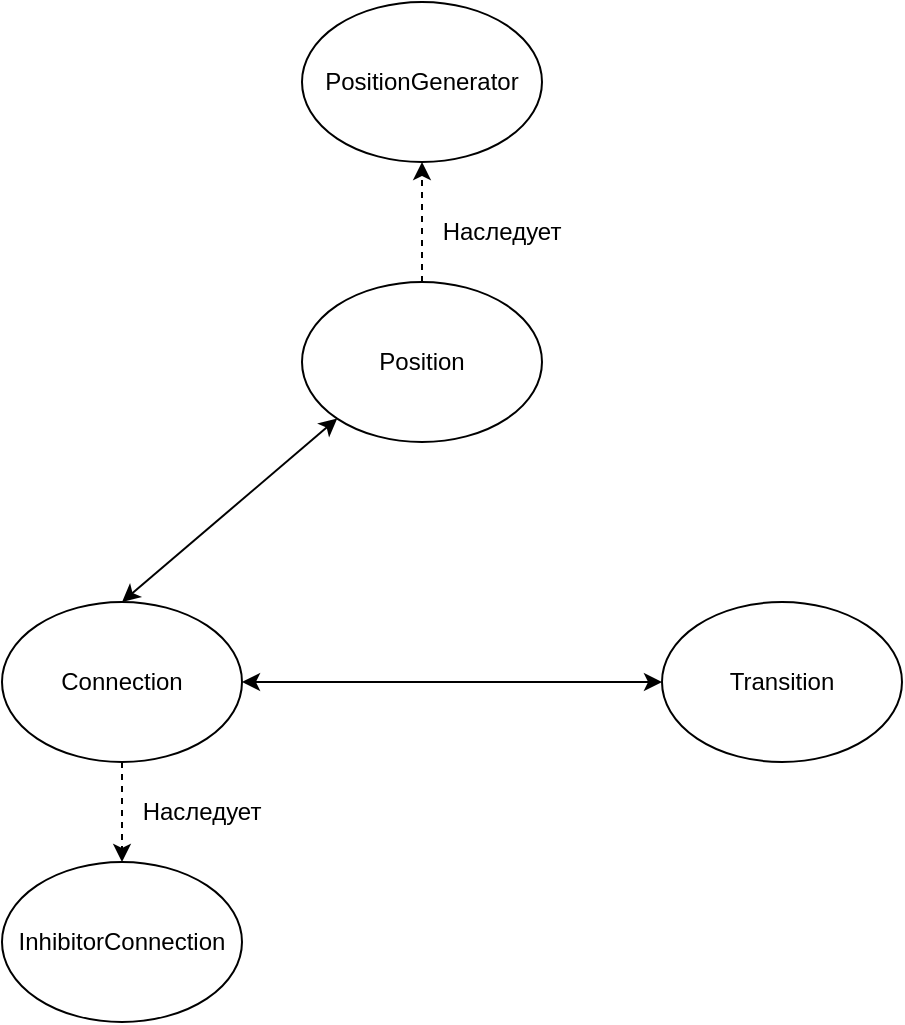 <mxfile version="17.4.6" type="github" pages="3">
  <diagram id="FBdrfb9ZhhAyBE7QggjW" name="Page-1">
    <mxGraphModel dx="1422" dy="905" grid="1" gridSize="10" guides="1" tooltips="1" connect="1" arrows="1" fold="1" page="1" pageScale="1" pageWidth="827" pageHeight="1169" math="0" shadow="0">
      <root>
        <mxCell id="0" />
        <mxCell id="1" parent="0" />
        <mxCell id="aL7_vcixBeJ-RBsIGFvX-1" value="Position" style="ellipse;whiteSpace=wrap;html=1;" parent="1" vertex="1">
          <mxGeometry x="370" y="160" width="120" height="80" as="geometry" />
        </mxCell>
        <mxCell id="aL7_vcixBeJ-RBsIGFvX-2" value="Connection" style="ellipse;whiteSpace=wrap;html=1;" parent="1" vertex="1">
          <mxGeometry x="220" y="320" width="120" height="80" as="geometry" />
        </mxCell>
        <mxCell id="aL7_vcixBeJ-RBsIGFvX-3" value="Transition" style="ellipse;whiteSpace=wrap;html=1;" parent="1" vertex="1">
          <mxGeometry x="550" y="320" width="120" height="80" as="geometry" />
        </mxCell>
        <mxCell id="aL7_vcixBeJ-RBsIGFvX-5" value="PositionGenerator" style="ellipse;whiteSpace=wrap;html=1;" parent="1" vertex="1">
          <mxGeometry x="370" y="20" width="120" height="80" as="geometry" />
        </mxCell>
        <mxCell id="aL7_vcixBeJ-RBsIGFvX-6" value="" style="endArrow=classic;html=1;rounded=0;exitX=0.5;exitY=0;exitDx=0;exitDy=0;entryX=0.5;entryY=1;entryDx=0;entryDy=0;dashed=1;" parent="1" source="aL7_vcixBeJ-RBsIGFvX-1" target="aL7_vcixBeJ-RBsIGFvX-5" edge="1">
          <mxGeometry width="50" height="50" relative="1" as="geometry">
            <mxPoint x="390" y="360" as="sourcePoint" />
            <mxPoint x="440" y="310" as="targetPoint" />
          </mxGeometry>
        </mxCell>
        <mxCell id="aL7_vcixBeJ-RBsIGFvX-8" value="Наследует" style="text;html=1;strokeColor=none;fillColor=none;align=center;verticalAlign=middle;whiteSpace=wrap;rounded=0;" parent="1" vertex="1">
          <mxGeometry x="440" y="120" width="60" height="30" as="geometry" />
        </mxCell>
        <mxCell id="aL7_vcixBeJ-RBsIGFvX-12" value="" style="endArrow=classic;startArrow=classic;html=1;rounded=0;entryX=0;entryY=1;entryDx=0;entryDy=0;exitX=0.5;exitY=0;exitDx=0;exitDy=0;" parent="1" source="aL7_vcixBeJ-RBsIGFvX-2" target="aL7_vcixBeJ-RBsIGFvX-1" edge="1">
          <mxGeometry width="50" height="50" relative="1" as="geometry">
            <mxPoint x="390" y="360" as="sourcePoint" />
            <mxPoint x="440" y="310" as="targetPoint" />
          </mxGeometry>
        </mxCell>
        <mxCell id="aL7_vcixBeJ-RBsIGFvX-13" value="" style="endArrow=classic;startArrow=classic;html=1;rounded=0;entryX=0;entryY=0.5;entryDx=0;entryDy=0;exitX=1;exitY=0.5;exitDx=0;exitDy=0;" parent="1" source="aL7_vcixBeJ-RBsIGFvX-2" target="aL7_vcixBeJ-RBsIGFvX-3" edge="1">
          <mxGeometry width="50" height="50" relative="1" as="geometry">
            <mxPoint x="410" y="400" as="sourcePoint" />
            <mxPoint x="460" y="350" as="targetPoint" />
          </mxGeometry>
        </mxCell>
        <mxCell id="aL7_vcixBeJ-RBsIGFvX-14" value="InhibitorConnection" style="ellipse;whiteSpace=wrap;html=1;" parent="1" vertex="1">
          <mxGeometry x="220" y="450" width="120" height="80" as="geometry" />
        </mxCell>
        <mxCell id="aL7_vcixBeJ-RBsIGFvX-15" value="" style="endArrow=classic;html=1;rounded=0;exitX=0.5;exitY=1;exitDx=0;exitDy=0;entryX=0.5;entryY=0;entryDx=0;entryDy=0;dashed=1;" parent="1" source="aL7_vcixBeJ-RBsIGFvX-2" target="aL7_vcixBeJ-RBsIGFvX-14" edge="1">
          <mxGeometry width="50" height="50" relative="1" as="geometry">
            <mxPoint x="279.5" y="390" as="sourcePoint" />
            <mxPoint x="279.5" y="330" as="targetPoint" />
          </mxGeometry>
        </mxCell>
        <mxCell id="aL7_vcixBeJ-RBsIGFvX-19" value="Наследует" style="text;html=1;strokeColor=none;fillColor=none;align=center;verticalAlign=middle;whiteSpace=wrap;rounded=0;" parent="1" vertex="1">
          <mxGeometry x="290" y="410" width="60" height="30" as="geometry" />
        </mxCell>
      </root>
    </mxGraphModel>
  </diagram>
  <diagram id="1Ov2UA523gGpEYUg_-Zn" name="Page-2">
    <mxGraphModel dx="1422" dy="905" grid="1" gridSize="10" guides="1" tooltips="1" connect="1" arrows="1" fold="1" page="1" pageScale="1" pageWidth="827" pageHeight="1169" math="0" shadow="0">
      <root>
        <mxCell id="0" />
        <mxCell id="1" parent="0" />
        <mxCell id="BaOCm3xAXE6BUWtZIA1S-6" value="Position" style="swimlane;fontStyle=0;childLayout=stackLayout;horizontal=1;startSize=30;horizontalStack=0;resizeParent=1;resizeParentMax=0;resizeLast=0;collapsible=1;marginBottom=0;" parent="1" vertex="1">
          <mxGeometry x="350" y="50" width="150" height="120" as="geometry" />
        </mxCell>
        <mxCell id="BaOCm3xAXE6BUWtZIA1S-7" value="protected connectionList" style="text;strokeColor=none;fillColor=none;align=left;verticalAlign=middle;spacingLeft=4;spacingRight=4;overflow=hidden;points=[[0,0.5],[1,0.5]];portConstraint=eastwest;rotatable=0;" parent="BaOCm3xAXE6BUWtZIA1S-6" vertex="1">
          <mxGeometry y="30" width="150" height="30" as="geometry" />
        </mxCell>
        <mxCell id="BaOCm3xAXE6BUWtZIA1S-18" value="private chipAmount" style="text;strokeColor=none;fillColor=none;align=left;verticalAlign=middle;spacingLeft=4;spacingRight=4;overflow=hidden;points=[[0,0.5],[1,0.5]];portConstraint=eastwest;rotatable=0;" parent="BaOCm3xAXE6BUWtZIA1S-6" vertex="1">
          <mxGeometry y="60" width="150" height="30" as="geometry" />
        </mxCell>
        <mxCell id="BaOCm3xAXE6BUWtZIA1S-21" value="private positionID" style="text;strokeColor=none;fillColor=none;align=left;verticalAlign=middle;spacingLeft=4;spacingRight=4;overflow=hidden;points=[[0,0.5],[1,0.5]];portConstraint=eastwest;rotatable=0;" parent="BaOCm3xAXE6BUWtZIA1S-6" vertex="1">
          <mxGeometry y="90" width="150" height="30" as="geometry" />
        </mxCell>
        <mxCell id="BaOCm3xAXE6BUWtZIA1S-10" value="Connection" style="swimlane;fontStyle=0;childLayout=stackLayout;horizontal=1;startSize=30;horizontalStack=0;resizeParent=1;resizeParentMax=0;resizeLast=0;collapsible=1;marginBottom=0;" parent="1" vertex="1">
          <mxGeometry x="350" y="190" width="140" height="90" as="geometry" />
        </mxCell>
        <mxCell id="BaOCm3xAXE6BUWtZIA1S-12" value="private positionID" style="text;strokeColor=none;fillColor=none;align=left;verticalAlign=middle;spacingLeft=4;spacingRight=4;overflow=hidden;points=[[0,0.5],[1,0.5]];portConstraint=eastwest;rotatable=0;" parent="BaOCm3xAXE6BUWtZIA1S-10" vertex="1">
          <mxGeometry y="30" width="140" height="30" as="geometry" />
        </mxCell>
        <mxCell id="BaOCm3xAXE6BUWtZIA1S-13" value="private transID" style="text;strokeColor=none;fillColor=none;align=left;verticalAlign=middle;spacingLeft=4;spacingRight=4;overflow=hidden;points=[[0,0.5],[1,0.5]];portConstraint=eastwest;rotatable=0;" parent="BaOCm3xAXE6BUWtZIA1S-10" vertex="1">
          <mxGeometry y="60" width="140" height="30" as="geometry" />
        </mxCell>
        <mxCell id="BaOCm3xAXE6BUWtZIA1S-14" value="Transition" style="swimlane;fontStyle=0;childLayout=stackLayout;horizontal=1;startSize=30;horizontalStack=0;resizeParent=1;resizeParentMax=0;resizeLast=0;collapsible=1;marginBottom=0;" parent="1" vertex="1">
          <mxGeometry x="350" y="330" width="150" height="90" as="geometry" />
        </mxCell>
        <mxCell id="BaOCm3xAXE6BUWtZIA1S-15" value="protected connectionList" style="text;strokeColor=none;fillColor=none;align=left;verticalAlign=middle;spacingLeft=4;spacingRight=4;overflow=hidden;points=[[0,0.5],[1,0.5]];portConstraint=eastwest;rotatable=0;" parent="BaOCm3xAXE6BUWtZIA1S-14" vertex="1">
          <mxGeometry y="30" width="150" height="30" as="geometry" />
        </mxCell>
        <mxCell id="BaOCm3xAXE6BUWtZIA1S-23" value="protected transitionID" style="text;strokeColor=none;fillColor=none;align=left;verticalAlign=middle;spacingLeft=4;spacingRight=4;overflow=hidden;points=[[0,0.5],[1,0.5]];portConstraint=eastwest;rotatable=0;" parent="BaOCm3xAXE6BUWtZIA1S-14" vertex="1">
          <mxGeometry y="60" width="150" height="30" as="geometry" />
        </mxCell>
      </root>
    </mxGraphModel>
  </diagram>
  <diagram id="xl1O9jXKx7anMKkfJXq2" name="Page-3">
    <mxGraphModel dx="1585" dy="754" grid="0" gridSize="10" guides="1" tooltips="1" connect="1" arrows="1" fold="1" page="0" pageScale="1" pageWidth="827" pageHeight="1169" math="0" shadow="0">
      <root>
        <mxCell id="0" />
        <mxCell id="1" parent="0" />
        <mxCell id="KNyFtaoRMWjGJ9SivoCS-19" value="" style="group;flipH=1;flipV=0;" vertex="1" connectable="0" parent="1">
          <mxGeometry x="914" y="7" width="155" height="373" as="geometry" />
        </mxCell>
        <mxCell id="KNyFtaoRMWjGJ9SivoCS-20" value="" style="rounded=0;whiteSpace=wrap;html=1;fillColor=#fff2cc;strokeColor=#d6b656;flipH=1;" vertex="1" parent="KNyFtaoRMWjGJ9SivoCS-19">
          <mxGeometry width="155" height="373" as="geometry" />
        </mxCell>
        <mxCell id="KNyFtaoRMWjGJ9SivoCS-21" value="" style="ellipse;whiteSpace=wrap;html=1;aspect=fixed;" vertex="1" parent="KNyFtaoRMWjGJ9SivoCS-19">
          <mxGeometry x="54" y="29" width="50" height="50" as="geometry" />
        </mxCell>
        <mxCell id="KNyFtaoRMWjGJ9SivoCS-24" value="&lt;font style=&quot;font-size: 18px&quot;&gt;БА 3&lt;/font&gt;" style="text;html=1;strokeColor=none;fillColor=none;align=center;verticalAlign=middle;whiteSpace=wrap;rounded=0;" vertex="1" parent="KNyFtaoRMWjGJ9SivoCS-19">
          <mxGeometry x="36.5" y="325" width="82" height="48" as="geometry" />
        </mxCell>
        <mxCell id="KNyFtaoRMWjGJ9SivoCS-35" style="edgeStyle=orthogonalEdgeStyle;rounded=0;orthogonalLoop=1;jettySize=auto;html=1;exitX=0;exitY=0.75;exitDx=0;exitDy=0;entryX=0.349;entryY=1.001;entryDx=0;entryDy=0;fontSize=18;endArrow=oval;endFill=1;entryPerimeter=0;" edge="1" parent="KNyFtaoRMWjGJ9SivoCS-19" source="KNyFtaoRMWjGJ9SivoCS-37" target="KNyFtaoRMWjGJ9SivoCS-21">
          <mxGeometry relative="1" as="geometry">
            <Array as="points">
              <mxPoint x="45" y="79" />
            </Array>
          </mxGeometry>
        </mxCell>
        <mxCell id="KNyFtaoRMWjGJ9SivoCS-36" style="edgeStyle=orthogonalEdgeStyle;rounded=0;orthogonalLoop=1;jettySize=auto;html=1;exitX=0;exitY=0.25;exitDx=0;exitDy=0;entryX=0.052;entryY=0.74;entryDx=0;entryDy=0;entryPerimeter=0;fontSize=18;endArrow=classic;endFill=1;" edge="1" parent="KNyFtaoRMWjGJ9SivoCS-19" source="KNyFtaoRMWjGJ9SivoCS-37" target="KNyFtaoRMWjGJ9SivoCS-21">
          <mxGeometry relative="1" as="geometry" />
        </mxCell>
        <mxCell id="KNyFtaoRMWjGJ9SivoCS-37" value="" style="rounded=0;whiteSpace=wrap;html=1;fontSize=18;strokeColor=#000000;fillColor=#000000;" vertex="1" parent="KNyFtaoRMWjGJ9SivoCS-19">
          <mxGeometry x="21" y="58.75" width="4" height="26.5" as="geometry" />
        </mxCell>
        <mxCell id="KNyFtaoRMWjGJ9SivoCS-38" value="" style="rounded=0;whiteSpace=wrap;html=1;fontSize=18;strokeColor=#000000;fillColor=#000000;" vertex="1" parent="KNyFtaoRMWjGJ9SivoCS-19">
          <mxGeometry x="21" y="23.75" width="4" height="26.5" as="geometry" />
        </mxCell>
        <mxCell id="KNyFtaoRMWjGJ9SivoCS-39" style="edgeStyle=orthogonalEdgeStyle;rounded=0;orthogonalLoop=1;jettySize=auto;html=1;entryX=1;entryY=0.5;entryDx=0;entryDy=0;fontSize=18;" edge="1" parent="KNyFtaoRMWjGJ9SivoCS-19" target="KNyFtaoRMWjGJ9SivoCS-38">
          <mxGeometry relative="1" as="geometry">
            <mxPoint x="61" y="37" as="sourcePoint" />
            <Array as="points">
              <mxPoint x="34" y="37" />
            </Array>
          </mxGeometry>
        </mxCell>
        <mxCell id="KNyFtaoRMWjGJ9SivoCS-40" value="" style="ellipse;whiteSpace=wrap;html=1;aspect=fixed;" vertex="1" parent="KNyFtaoRMWjGJ9SivoCS-19">
          <mxGeometry x="54" y="107.25" width="50" height="50" as="geometry" />
        </mxCell>
        <mxCell id="KNyFtaoRMWjGJ9SivoCS-41" style="edgeStyle=orthogonalEdgeStyle;rounded=0;orthogonalLoop=1;jettySize=auto;html=1;exitX=0;exitY=0.75;exitDx=0;exitDy=0;entryX=0.349;entryY=1.001;entryDx=0;entryDy=0;fontSize=18;endArrow=oval;endFill=1;entryPerimeter=0;" edge="1" parent="KNyFtaoRMWjGJ9SivoCS-19" source="KNyFtaoRMWjGJ9SivoCS-43" target="KNyFtaoRMWjGJ9SivoCS-40">
          <mxGeometry relative="1" as="geometry">
            <Array as="points">
              <mxPoint x="45" y="157.25" />
            </Array>
          </mxGeometry>
        </mxCell>
        <mxCell id="KNyFtaoRMWjGJ9SivoCS-42" style="edgeStyle=orthogonalEdgeStyle;rounded=0;orthogonalLoop=1;jettySize=auto;html=1;exitX=0;exitY=0.25;exitDx=0;exitDy=0;entryX=0.052;entryY=0.74;entryDx=0;entryDy=0;entryPerimeter=0;fontSize=18;endArrow=classic;endFill=1;" edge="1" parent="KNyFtaoRMWjGJ9SivoCS-19" source="KNyFtaoRMWjGJ9SivoCS-43" target="KNyFtaoRMWjGJ9SivoCS-40">
          <mxGeometry relative="1" as="geometry" />
        </mxCell>
        <mxCell id="KNyFtaoRMWjGJ9SivoCS-43" value="" style="rounded=0;whiteSpace=wrap;html=1;fontSize=18;strokeColor=#000000;fillColor=#000000;" vertex="1" parent="KNyFtaoRMWjGJ9SivoCS-19">
          <mxGeometry x="21" y="137" width="4" height="26.5" as="geometry" />
        </mxCell>
        <mxCell id="KNyFtaoRMWjGJ9SivoCS-44" value="" style="rounded=0;whiteSpace=wrap;html=1;fontSize=18;strokeColor=#000000;fillColor=#000000;" vertex="1" parent="KNyFtaoRMWjGJ9SivoCS-19">
          <mxGeometry x="21" y="102" width="4" height="26.5" as="geometry" />
        </mxCell>
        <mxCell id="KNyFtaoRMWjGJ9SivoCS-45" style="edgeStyle=orthogonalEdgeStyle;rounded=0;orthogonalLoop=1;jettySize=auto;html=1;entryX=1;entryY=0.5;entryDx=0;entryDy=0;fontSize=18;" edge="1" parent="KNyFtaoRMWjGJ9SivoCS-19" target="KNyFtaoRMWjGJ9SivoCS-44">
          <mxGeometry relative="1" as="geometry">
            <mxPoint x="61" y="115.25" as="sourcePoint" />
            <Array as="points">
              <mxPoint x="34" y="115.25" />
            </Array>
          </mxGeometry>
        </mxCell>
        <mxCell id="KNyFtaoRMWjGJ9SivoCS-46" value="" style="ellipse;whiteSpace=wrap;html=1;aspect=fixed;" vertex="1" parent="KNyFtaoRMWjGJ9SivoCS-19">
          <mxGeometry x="54" y="186.25" width="50" height="50" as="geometry" />
        </mxCell>
        <mxCell id="KNyFtaoRMWjGJ9SivoCS-47" style="edgeStyle=orthogonalEdgeStyle;rounded=0;orthogonalLoop=1;jettySize=auto;html=1;exitX=0;exitY=0.75;exitDx=0;exitDy=0;entryX=0.349;entryY=1.001;entryDx=0;entryDy=0;fontSize=18;endArrow=oval;endFill=1;entryPerimeter=0;" edge="1" parent="KNyFtaoRMWjGJ9SivoCS-19" source="KNyFtaoRMWjGJ9SivoCS-49" target="KNyFtaoRMWjGJ9SivoCS-46">
          <mxGeometry relative="1" as="geometry">
            <Array as="points">
              <mxPoint x="45" y="236.25" />
            </Array>
          </mxGeometry>
        </mxCell>
        <mxCell id="KNyFtaoRMWjGJ9SivoCS-48" style="edgeStyle=orthogonalEdgeStyle;rounded=0;orthogonalLoop=1;jettySize=auto;html=1;exitX=0;exitY=0.25;exitDx=0;exitDy=0;entryX=0.052;entryY=0.74;entryDx=0;entryDy=0;entryPerimeter=0;fontSize=18;endArrow=classic;endFill=1;" edge="1" parent="KNyFtaoRMWjGJ9SivoCS-19" source="KNyFtaoRMWjGJ9SivoCS-49" target="KNyFtaoRMWjGJ9SivoCS-46">
          <mxGeometry relative="1" as="geometry" />
        </mxCell>
        <mxCell id="KNyFtaoRMWjGJ9SivoCS-49" value="" style="rounded=0;whiteSpace=wrap;html=1;fontSize=18;strokeColor=#000000;fillColor=#000000;" vertex="1" parent="KNyFtaoRMWjGJ9SivoCS-19">
          <mxGeometry x="21" y="216" width="4" height="26.5" as="geometry" />
        </mxCell>
        <mxCell id="KNyFtaoRMWjGJ9SivoCS-50" value="" style="rounded=0;whiteSpace=wrap;html=1;fontSize=18;strokeColor=#000000;fillColor=#000000;" vertex="1" parent="KNyFtaoRMWjGJ9SivoCS-19">
          <mxGeometry x="21" y="181" width="4" height="26.5" as="geometry" />
        </mxCell>
        <mxCell id="KNyFtaoRMWjGJ9SivoCS-51" style="edgeStyle=orthogonalEdgeStyle;rounded=0;orthogonalLoop=1;jettySize=auto;html=1;entryX=1;entryY=0.5;entryDx=0;entryDy=0;fontSize=18;" edge="1" parent="KNyFtaoRMWjGJ9SivoCS-19" target="KNyFtaoRMWjGJ9SivoCS-50">
          <mxGeometry relative="1" as="geometry">
            <mxPoint x="61" y="194.25" as="sourcePoint" />
            <Array as="points">
              <mxPoint x="34" y="194.25" />
            </Array>
          </mxGeometry>
        </mxCell>
        <mxCell id="KNyFtaoRMWjGJ9SivoCS-101" value="" style="group;flipH=1;flipV=0;" vertex="1" connectable="0" parent="1">
          <mxGeometry x="914" y="400" width="155" height="373" as="geometry" />
        </mxCell>
        <mxCell id="KNyFtaoRMWjGJ9SivoCS-102" value="" style="rounded=0;whiteSpace=wrap;html=1;fillColor=#fff2cc;strokeColor=#d6b656;flipH=1;" vertex="1" parent="KNyFtaoRMWjGJ9SivoCS-101">
          <mxGeometry width="155" height="373" as="geometry" />
        </mxCell>
        <mxCell id="KNyFtaoRMWjGJ9SivoCS-103" value="" style="ellipse;whiteSpace=wrap;html=1;aspect=fixed;" vertex="1" parent="KNyFtaoRMWjGJ9SivoCS-101">
          <mxGeometry x="54" y="29" width="50" height="50" as="geometry" />
        </mxCell>
        <mxCell id="KNyFtaoRMWjGJ9SivoCS-104" value="&lt;font style=&quot;font-size: 18px&quot;&gt;БА 4&lt;/font&gt;" style="text;html=1;strokeColor=none;fillColor=none;align=center;verticalAlign=middle;whiteSpace=wrap;rounded=0;" vertex="1" parent="KNyFtaoRMWjGJ9SivoCS-101">
          <mxGeometry x="36.5" y="325" width="82" height="48" as="geometry" />
        </mxCell>
        <mxCell id="KNyFtaoRMWjGJ9SivoCS-105" style="edgeStyle=orthogonalEdgeStyle;rounded=0;orthogonalLoop=1;jettySize=auto;html=1;exitX=0;exitY=0.75;exitDx=0;exitDy=0;entryX=0.349;entryY=1.001;entryDx=0;entryDy=0;fontSize=18;endArrow=oval;endFill=1;entryPerimeter=0;" edge="1" parent="KNyFtaoRMWjGJ9SivoCS-101" source="KNyFtaoRMWjGJ9SivoCS-107" target="KNyFtaoRMWjGJ9SivoCS-103">
          <mxGeometry relative="1" as="geometry">
            <Array as="points">
              <mxPoint x="45" y="79" />
            </Array>
          </mxGeometry>
        </mxCell>
        <mxCell id="KNyFtaoRMWjGJ9SivoCS-106" style="edgeStyle=orthogonalEdgeStyle;rounded=0;orthogonalLoop=1;jettySize=auto;html=1;exitX=0;exitY=0.25;exitDx=0;exitDy=0;entryX=0.052;entryY=0.74;entryDx=0;entryDy=0;entryPerimeter=0;fontSize=18;endArrow=classic;endFill=1;" edge="1" parent="KNyFtaoRMWjGJ9SivoCS-101" source="KNyFtaoRMWjGJ9SivoCS-107" target="KNyFtaoRMWjGJ9SivoCS-103">
          <mxGeometry relative="1" as="geometry" />
        </mxCell>
        <mxCell id="KNyFtaoRMWjGJ9SivoCS-107" value="" style="rounded=0;whiteSpace=wrap;html=1;fontSize=18;strokeColor=#000000;fillColor=#000000;" vertex="1" parent="KNyFtaoRMWjGJ9SivoCS-101">
          <mxGeometry x="21" y="58.75" width="4" height="26.5" as="geometry" />
        </mxCell>
        <mxCell id="KNyFtaoRMWjGJ9SivoCS-108" value="" style="rounded=0;whiteSpace=wrap;html=1;fontSize=18;strokeColor=#000000;fillColor=#000000;" vertex="1" parent="KNyFtaoRMWjGJ9SivoCS-101">
          <mxGeometry x="21" y="23.75" width="4" height="26.5" as="geometry" />
        </mxCell>
        <mxCell id="KNyFtaoRMWjGJ9SivoCS-109" style="edgeStyle=orthogonalEdgeStyle;rounded=0;orthogonalLoop=1;jettySize=auto;html=1;entryX=1;entryY=0.5;entryDx=0;entryDy=0;fontSize=18;" edge="1" parent="KNyFtaoRMWjGJ9SivoCS-101" target="KNyFtaoRMWjGJ9SivoCS-108">
          <mxGeometry relative="1" as="geometry">
            <mxPoint x="61" y="37" as="sourcePoint" />
            <Array as="points">
              <mxPoint x="34" y="37" />
            </Array>
          </mxGeometry>
        </mxCell>
        <mxCell id="KNyFtaoRMWjGJ9SivoCS-110" value="" style="ellipse;whiteSpace=wrap;html=1;aspect=fixed;" vertex="1" parent="KNyFtaoRMWjGJ9SivoCS-101">
          <mxGeometry x="54" y="107.25" width="50" height="50" as="geometry" />
        </mxCell>
        <mxCell id="KNyFtaoRMWjGJ9SivoCS-111" style="edgeStyle=orthogonalEdgeStyle;rounded=0;orthogonalLoop=1;jettySize=auto;html=1;exitX=0;exitY=0.75;exitDx=0;exitDy=0;entryX=0.349;entryY=1.001;entryDx=0;entryDy=0;fontSize=18;endArrow=oval;endFill=1;entryPerimeter=0;" edge="1" parent="KNyFtaoRMWjGJ9SivoCS-101" source="KNyFtaoRMWjGJ9SivoCS-113" target="KNyFtaoRMWjGJ9SivoCS-110">
          <mxGeometry relative="1" as="geometry">
            <Array as="points">
              <mxPoint x="45" y="157.25" />
            </Array>
          </mxGeometry>
        </mxCell>
        <mxCell id="KNyFtaoRMWjGJ9SivoCS-112" style="edgeStyle=orthogonalEdgeStyle;rounded=0;orthogonalLoop=1;jettySize=auto;html=1;exitX=0;exitY=0.25;exitDx=0;exitDy=0;entryX=0.052;entryY=0.74;entryDx=0;entryDy=0;entryPerimeter=0;fontSize=18;endArrow=classic;endFill=1;" edge="1" parent="KNyFtaoRMWjGJ9SivoCS-101" source="KNyFtaoRMWjGJ9SivoCS-113" target="KNyFtaoRMWjGJ9SivoCS-110">
          <mxGeometry relative="1" as="geometry" />
        </mxCell>
        <mxCell id="KNyFtaoRMWjGJ9SivoCS-113" value="" style="rounded=0;whiteSpace=wrap;html=1;fontSize=18;strokeColor=#000000;fillColor=#000000;" vertex="1" parent="KNyFtaoRMWjGJ9SivoCS-101">
          <mxGeometry x="21" y="137" width="4" height="26.5" as="geometry" />
        </mxCell>
        <mxCell id="KNyFtaoRMWjGJ9SivoCS-114" value="" style="rounded=0;whiteSpace=wrap;html=1;fontSize=18;strokeColor=#000000;fillColor=#000000;" vertex="1" parent="KNyFtaoRMWjGJ9SivoCS-101">
          <mxGeometry x="21" y="102" width="4" height="26.5" as="geometry" />
        </mxCell>
        <mxCell id="KNyFtaoRMWjGJ9SivoCS-115" style="edgeStyle=orthogonalEdgeStyle;rounded=0;orthogonalLoop=1;jettySize=auto;html=1;entryX=1;entryY=0.5;entryDx=0;entryDy=0;fontSize=18;" edge="1" parent="KNyFtaoRMWjGJ9SivoCS-101" target="KNyFtaoRMWjGJ9SivoCS-114">
          <mxGeometry relative="1" as="geometry">
            <mxPoint x="61" y="115.25" as="sourcePoint" />
            <Array as="points">
              <mxPoint x="34" y="115.25" />
            </Array>
          </mxGeometry>
        </mxCell>
        <mxCell id="KNyFtaoRMWjGJ9SivoCS-116" value="" style="ellipse;whiteSpace=wrap;html=1;aspect=fixed;" vertex="1" parent="KNyFtaoRMWjGJ9SivoCS-101">
          <mxGeometry x="54" y="186.25" width="50" height="50" as="geometry" />
        </mxCell>
        <mxCell id="KNyFtaoRMWjGJ9SivoCS-117" style="edgeStyle=orthogonalEdgeStyle;rounded=0;orthogonalLoop=1;jettySize=auto;html=1;exitX=0;exitY=0.75;exitDx=0;exitDy=0;entryX=0.349;entryY=1.001;entryDx=0;entryDy=0;fontSize=18;endArrow=oval;endFill=1;entryPerimeter=0;" edge="1" parent="KNyFtaoRMWjGJ9SivoCS-101" source="KNyFtaoRMWjGJ9SivoCS-119" target="KNyFtaoRMWjGJ9SivoCS-116">
          <mxGeometry relative="1" as="geometry">
            <Array as="points">
              <mxPoint x="45" y="236.25" />
            </Array>
          </mxGeometry>
        </mxCell>
        <mxCell id="KNyFtaoRMWjGJ9SivoCS-118" style="edgeStyle=orthogonalEdgeStyle;rounded=0;orthogonalLoop=1;jettySize=auto;html=1;exitX=0;exitY=0.25;exitDx=0;exitDy=0;entryX=0.052;entryY=0.74;entryDx=0;entryDy=0;entryPerimeter=0;fontSize=18;endArrow=classic;endFill=1;" edge="1" parent="KNyFtaoRMWjGJ9SivoCS-101" source="KNyFtaoRMWjGJ9SivoCS-119" target="KNyFtaoRMWjGJ9SivoCS-116">
          <mxGeometry relative="1" as="geometry" />
        </mxCell>
        <mxCell id="KNyFtaoRMWjGJ9SivoCS-119" value="" style="rounded=0;whiteSpace=wrap;html=1;fontSize=18;strokeColor=#000000;fillColor=#000000;" vertex="1" parent="KNyFtaoRMWjGJ9SivoCS-101">
          <mxGeometry x="21" y="216" width="4" height="26.5" as="geometry" />
        </mxCell>
        <mxCell id="KNyFtaoRMWjGJ9SivoCS-120" value="" style="rounded=0;whiteSpace=wrap;html=1;fontSize=18;strokeColor=#000000;fillColor=#000000;" vertex="1" parent="KNyFtaoRMWjGJ9SivoCS-101">
          <mxGeometry x="21" y="181" width="4" height="26.5" as="geometry" />
        </mxCell>
        <mxCell id="KNyFtaoRMWjGJ9SivoCS-121" style="edgeStyle=orthogonalEdgeStyle;rounded=0;orthogonalLoop=1;jettySize=auto;html=1;entryX=1;entryY=0.5;entryDx=0;entryDy=0;fontSize=18;" edge="1" parent="KNyFtaoRMWjGJ9SivoCS-101" target="KNyFtaoRMWjGJ9SivoCS-120">
          <mxGeometry relative="1" as="geometry">
            <mxPoint x="61" y="194.25" as="sourcePoint" />
            <Array as="points">
              <mxPoint x="34" y="194.25" />
            </Array>
          </mxGeometry>
        </mxCell>
        <mxCell id="p7RHl9gFurKZdQXGKel6-59" value="" style="rounded=0;whiteSpace=wrap;html=1;fontSize=18;strokeColor=#82b366;fillColor=#d5e8d4;" vertex="1" parent="1">
          <mxGeometry x="278" y="94" width="228" height="337" as="geometry" />
        </mxCell>
        <mxCell id="p7RHl9gFurKZdQXGKel6-53" value="" style="group;rotation=-90;" vertex="1" connectable="0" parent="1">
          <mxGeometry x="319" y="368" width="155" height="373" as="geometry" />
        </mxCell>
        <mxCell id="p7RHl9gFurKZdQXGKel6-36" value="" style="rounded=0;whiteSpace=wrap;html=1;fillColor=#fff2cc;strokeColor=#d6b656;rotation=-90;" vertex="1" parent="p7RHl9gFurKZdQXGKel6-53">
          <mxGeometry width="155" height="373" as="geometry" />
        </mxCell>
        <mxCell id="p7RHl9gFurKZdQXGKel6-38" value="" style="ellipse;whiteSpace=wrap;html=1;aspect=fixed;rotation=-90;" vertex="1" parent="p7RHl9gFurKZdQXGKel6-53">
          <mxGeometry x="-80" y="163" width="50" height="50" as="geometry" />
        </mxCell>
        <mxCell id="p7RHl9gFurKZdQXGKel6-40" value="" style="ellipse;whiteSpace=wrap;html=1;aspect=fixed;rotation=-90;" vertex="1" parent="p7RHl9gFurKZdQXGKel6-53">
          <mxGeometry x="10" y="164" width="50" height="50" as="geometry" />
        </mxCell>
        <mxCell id="p7RHl9gFurKZdQXGKel6-42" value="" style="ellipse;whiteSpace=wrap;html=1;aspect=fixed;rotation=-90;" vertex="1" parent="p7RHl9gFurKZdQXGKel6-53">
          <mxGeometry x="95" y="164" width="50" height="50" as="geometry" />
        </mxCell>
        <mxCell id="p7RHl9gFurKZdQXGKel6-43" value="&lt;font style=&quot;font-size: 18px&quot;&gt;БА 2&lt;/font&gt;" style="text;html=1;strokeColor=none;fillColor=none;align=center;verticalAlign=middle;whiteSpace=wrap;rounded=0;rotation=0;" vertex="1" parent="p7RHl9gFurKZdQXGKel6-53">
          <mxGeometry x="8" y="226" width="82" height="48" as="geometry" />
        </mxCell>
        <mxCell id="KNyFtaoRMWjGJ9SivoCS-70" style="edgeStyle=orthogonalEdgeStyle;rounded=0;orthogonalLoop=1;jettySize=auto;html=1;exitX=0;exitY=0.75;exitDx=0;exitDy=0;entryX=1;entryY=1;entryDx=0;entryDy=0;fontSize=18;endArrow=oval;endFill=1;" edge="1" parent="p7RHl9gFurKZdQXGKel6-53" source="p7RHl9gFurKZdQXGKel6-45" target="p7RHl9gFurKZdQXGKel6-42">
          <mxGeometry relative="1" as="geometry">
            <Array as="points">
              <mxPoint x="145" y="158" />
              <mxPoint x="138" y="158" />
            </Array>
          </mxGeometry>
        </mxCell>
        <mxCell id="KNyFtaoRMWjGJ9SivoCS-71" style="edgeStyle=orthogonalEdgeStyle;rounded=0;orthogonalLoop=1;jettySize=auto;html=1;exitX=0;exitY=0.25;exitDx=0;exitDy=0;entryX=1;entryY=0.5;entryDx=0;entryDy=0;fontSize=18;endArrow=classic;endFill=1;" edge="1" parent="p7RHl9gFurKZdQXGKel6-53" source="p7RHl9gFurKZdQXGKel6-45" target="p7RHl9gFurKZdQXGKel6-42">
          <mxGeometry relative="1" as="geometry">
            <Array as="points">
              <mxPoint x="131" y="148" />
              <mxPoint x="120" y="148" />
            </Array>
          </mxGeometry>
        </mxCell>
        <mxCell id="p7RHl9gFurKZdQXGKel6-45" value="" style="rounded=0;whiteSpace=wrap;html=1;fontSize=18;strokeColor=#000000;fillColor=#000000;rotation=-90;" vertex="1" parent="p7RHl9gFurKZdQXGKel6-53">
          <mxGeometry x="136" y="118" width="4" height="26.5" as="geometry" />
        </mxCell>
        <mxCell id="p7RHl9gFurKZdQXGKel6-46" value="" style="rounded=0;whiteSpace=wrap;html=1;fontSize=18;strokeColor=#000000;fillColor=#000000;rotation=-90;" vertex="1" parent="p7RHl9gFurKZdQXGKel6-53">
          <mxGeometry x="99" y="118" width="4" height="26.5" as="geometry" />
        </mxCell>
        <mxCell id="p7RHl9gFurKZdQXGKel6-41" style="edgeStyle=orthogonalEdgeStyle;rounded=0;orthogonalLoop=1;jettySize=auto;html=1;exitX=1;exitY=0;exitDx=0;exitDy=0;entryX=0;entryY=0.5;entryDx=0;entryDy=0;fontSize=18;" edge="1" parent="p7RHl9gFurKZdQXGKel6-53" source="p7RHl9gFurKZdQXGKel6-42" target="p7RHl9gFurKZdQXGKel6-46">
          <mxGeometry relative="1" as="geometry" />
        </mxCell>
        <mxCell id="KNyFtaoRMWjGJ9SivoCS-67" style="edgeStyle=orthogonalEdgeStyle;rounded=0;orthogonalLoop=1;jettySize=auto;html=1;exitX=0;exitY=0.75;exitDx=0;exitDy=0;entryX=1;entryY=1;entryDx=0;entryDy=0;fontSize=18;endArrow=oval;endFill=1;" edge="1" parent="p7RHl9gFurKZdQXGKel6-53" source="p7RHl9gFurKZdQXGKel6-48" target="p7RHl9gFurKZdQXGKel6-40">
          <mxGeometry relative="1" as="geometry">
            <Array as="points">
              <mxPoint x="60" y="154" />
              <mxPoint x="53" y="154" />
            </Array>
          </mxGeometry>
        </mxCell>
        <mxCell id="KNyFtaoRMWjGJ9SivoCS-69" style="edgeStyle=orthogonalEdgeStyle;rounded=0;orthogonalLoop=1;jettySize=auto;html=1;exitX=0;exitY=0.25;exitDx=0;exitDy=0;entryX=1;entryY=0.5;entryDx=0;entryDy=0;fontSize=18;endArrow=classic;endFill=1;" edge="1" parent="p7RHl9gFurKZdQXGKel6-53" source="p7RHl9gFurKZdQXGKel6-48" target="p7RHl9gFurKZdQXGKel6-40">
          <mxGeometry relative="1" as="geometry">
            <Array as="points">
              <mxPoint x="46" y="148" />
              <mxPoint x="35" y="148" />
            </Array>
          </mxGeometry>
        </mxCell>
        <mxCell id="p7RHl9gFurKZdQXGKel6-48" value="" style="rounded=0;whiteSpace=wrap;html=1;fontSize=18;strokeColor=#000000;fillColor=#000000;rotation=-90;" vertex="1" parent="p7RHl9gFurKZdQXGKel6-53">
          <mxGeometry x="51" y="118" width="4" height="26.5" as="geometry" />
        </mxCell>
        <mxCell id="p7RHl9gFurKZdQXGKel6-49" value="" style="rounded=0;whiteSpace=wrap;html=1;fontSize=18;strokeColor=#000000;fillColor=#000000;rotation=-90;" vertex="1" parent="p7RHl9gFurKZdQXGKel6-53">
          <mxGeometry x="16" y="118" width="4" height="26.5" as="geometry" />
        </mxCell>
        <mxCell id="p7RHl9gFurKZdQXGKel6-39" style="edgeStyle=orthogonalEdgeStyle;rounded=0;orthogonalLoop=1;jettySize=auto;html=1;exitX=0.876;exitY=0.176;exitDx=0;exitDy=0;entryX=0;entryY=0.5;entryDx=0;entryDy=0;fontSize=18;exitPerimeter=0;" edge="1" parent="p7RHl9gFurKZdQXGKel6-53" source="p7RHl9gFurKZdQXGKel6-40" target="p7RHl9gFurKZdQXGKel6-49">
          <mxGeometry relative="1" as="geometry" />
        </mxCell>
        <mxCell id="KNyFtaoRMWjGJ9SivoCS-66" style="edgeStyle=orthogonalEdgeStyle;rounded=0;orthogonalLoop=1;jettySize=auto;html=1;exitX=0;exitY=0.75;exitDx=0;exitDy=0;entryX=1;entryY=1;entryDx=0;entryDy=0;fontSize=18;endArrow=oval;endFill=1;" edge="1" parent="p7RHl9gFurKZdQXGKel6-53" source="p7RHl9gFurKZdQXGKel6-51" target="p7RHl9gFurKZdQXGKel6-38">
          <mxGeometry relative="1" as="geometry">
            <Array as="points">
              <mxPoint x="-29" y="153" />
              <mxPoint x="-37" y="153" />
            </Array>
          </mxGeometry>
        </mxCell>
        <mxCell id="KNyFtaoRMWjGJ9SivoCS-68" style="edgeStyle=orthogonalEdgeStyle;rounded=0;orthogonalLoop=1;jettySize=auto;html=1;exitX=0;exitY=0.25;exitDx=0;exitDy=0;entryX=1;entryY=0.5;entryDx=0;entryDy=0;fontSize=18;endArrow=classic;endFill=1;" edge="1" parent="p7RHl9gFurKZdQXGKel6-53" source="p7RHl9gFurKZdQXGKel6-51" target="p7RHl9gFurKZdQXGKel6-38">
          <mxGeometry relative="1" as="geometry">
            <Array as="points">
              <mxPoint x="-43" y="147" />
              <mxPoint x="-55" y="147" />
            </Array>
          </mxGeometry>
        </mxCell>
        <mxCell id="p7RHl9gFurKZdQXGKel6-51" value="" style="rounded=0;whiteSpace=wrap;html=1;fontSize=18;strokeColor=#000000;fillColor=#000000;rotation=-90;" vertex="1" parent="p7RHl9gFurKZdQXGKel6-53">
          <mxGeometry x="-38" y="119" width="4" height="26.5" as="geometry" />
        </mxCell>
        <mxCell id="p7RHl9gFurKZdQXGKel6-52" value="" style="rounded=0;whiteSpace=wrap;html=1;fontSize=18;strokeColor=#000000;fillColor=#000000;rotation=-90;" vertex="1" parent="p7RHl9gFurKZdQXGKel6-53">
          <mxGeometry x="-74" y="119" width="4" height="26.5" as="geometry" />
        </mxCell>
        <mxCell id="p7RHl9gFurKZdQXGKel6-37" style="edgeStyle=orthogonalEdgeStyle;rounded=0;orthogonalLoop=1;jettySize=auto;html=1;exitX=1;exitY=0;exitDx=0;exitDy=0;entryX=0;entryY=0.5;entryDx=0;entryDy=0;fontSize=18;" edge="1" parent="p7RHl9gFurKZdQXGKel6-53" source="p7RHl9gFurKZdQXGKel6-38" target="p7RHl9gFurKZdQXGKel6-52">
          <mxGeometry relative="1" as="geometry" />
        </mxCell>
        <mxCell id="p7RHl9gFurKZdQXGKel6-54" value="" style="group" vertex="1" connectable="0" parent="1">
          <mxGeometry x="-43" y="119" width="155" height="373" as="geometry" />
        </mxCell>
        <mxCell id="p7RHl9gFurKZdQXGKel6-8" value="" style="rounded=0;whiteSpace=wrap;html=1;fillColor=#fff2cc;strokeColor=#d6b656;" vertex="1" parent="p7RHl9gFurKZdQXGKel6-54">
          <mxGeometry width="155" height="373" as="geometry" />
        </mxCell>
        <mxCell id="p7RHl9gFurKZdQXGKel6-1" value="" style="ellipse;whiteSpace=wrap;html=1;aspect=fixed;" vertex="1" parent="p7RHl9gFurKZdQXGKel6-54">
          <mxGeometry x="51" y="29" width="50" height="50" as="geometry" />
        </mxCell>
        <mxCell id="p7RHl9gFurKZdQXGKel6-3" value="" style="ellipse;whiteSpace=wrap;html=1;aspect=fixed;" vertex="1" parent="p7RHl9gFurKZdQXGKel6-54">
          <mxGeometry x="51" y="119" width="50" height="50" as="geometry" />
        </mxCell>
        <mxCell id="p7RHl9gFurKZdQXGKel6-4" value="" style="ellipse;whiteSpace=wrap;html=1;aspect=fixed;" vertex="1" parent="p7RHl9gFurKZdQXGKel6-54">
          <mxGeometry x="51" y="204" width="50" height="50" as="geometry" />
        </mxCell>
        <mxCell id="p7RHl9gFurKZdQXGKel6-10" value="&lt;font style=&quot;font-size: 18px&quot;&gt;БА 1&lt;/font&gt;" style="text;html=1;strokeColor=none;fillColor=none;align=center;verticalAlign=middle;whiteSpace=wrap;rounded=0;" vertex="1" parent="p7RHl9gFurKZdQXGKel6-54">
          <mxGeometry x="36.5" y="325" width="82" height="48" as="geometry" />
        </mxCell>
        <mxCell id="p7RHl9gFurKZdQXGKel6-70" style="edgeStyle=orthogonalEdgeStyle;rounded=0;orthogonalLoop=1;jettySize=auto;html=1;exitX=0;exitY=0.75;exitDx=0;exitDy=0;entryX=0.623;entryY=1.009;entryDx=0;entryDy=0;entryPerimeter=0;fontSize=18;endArrow=oval;endFill=1;" edge="1" parent="p7RHl9gFurKZdQXGKel6-54" source="p7RHl9gFurKZdQXGKel6-15" target="p7RHl9gFurKZdQXGKel6-4">
          <mxGeometry relative="1" as="geometry">
            <Array as="points">
              <mxPoint x="82" y="254" />
            </Array>
          </mxGeometry>
        </mxCell>
        <mxCell id="p7RHl9gFurKZdQXGKel6-71" style="edgeStyle=orthogonalEdgeStyle;rounded=0;orthogonalLoop=1;jettySize=auto;html=1;exitX=0;exitY=0.25;exitDx=0;exitDy=0;entryX=0.94;entryY=0.733;entryDx=0;entryDy=0;entryPerimeter=0;fontSize=18;endArrow=classic;endFill=1;" edge="1" parent="p7RHl9gFurKZdQXGKel6-54" source="p7RHl9gFurKZdQXGKel6-15" target="p7RHl9gFurKZdQXGKel6-4">
          <mxGeometry relative="1" as="geometry" />
        </mxCell>
        <mxCell id="p7RHl9gFurKZdQXGKel6-15" value="" style="rounded=0;whiteSpace=wrap;html=1;fontSize=18;strokeColor=#000000;fillColor=#000000;" vertex="1" parent="p7RHl9gFurKZdQXGKel6-54">
          <mxGeometry x="130" y="234" width="4" height="26.5" as="geometry" />
        </mxCell>
        <mxCell id="p7RHl9gFurKZdQXGKel6-16" value="" style="rounded=0;whiteSpace=wrap;html=1;fontSize=18;strokeColor=#000000;fillColor=#000000;" vertex="1" parent="p7RHl9gFurKZdQXGKel6-54">
          <mxGeometry x="130" y="198" width="4" height="26.5" as="geometry" />
        </mxCell>
        <mxCell id="p7RHl9gFurKZdQXGKel6-30" style="edgeStyle=orthogonalEdgeStyle;rounded=0;orthogonalLoop=1;jettySize=auto;html=1;exitX=1;exitY=0;exitDx=0;exitDy=0;entryX=0;entryY=0.5;entryDx=0;entryDy=0;fontSize=18;" edge="1" parent="p7RHl9gFurKZdQXGKel6-54" source="p7RHl9gFurKZdQXGKel6-4" target="p7RHl9gFurKZdQXGKel6-16">
          <mxGeometry relative="1" as="geometry" />
        </mxCell>
        <mxCell id="p7RHl9gFurKZdQXGKel6-67" style="edgeStyle=orthogonalEdgeStyle;rounded=0;orthogonalLoop=1;jettySize=auto;html=1;exitX=0;exitY=0.75;exitDx=0;exitDy=0;entryX=0.685;entryY=0.994;entryDx=0;entryDy=0;entryPerimeter=0;fontSize=18;endArrow=oval;endFill=1;" edge="1" parent="p7RHl9gFurKZdQXGKel6-54" source="p7RHl9gFurKZdQXGKel6-21" target="p7RHl9gFurKZdQXGKel6-3">
          <mxGeometry relative="1" as="geometry">
            <Array as="points">
              <mxPoint x="110" y="169" />
              <mxPoint x="85" y="168" />
            </Array>
          </mxGeometry>
        </mxCell>
        <mxCell id="p7RHl9gFurKZdQXGKel6-74" style="edgeStyle=orthogonalEdgeStyle;rounded=0;orthogonalLoop=1;jettySize=auto;html=1;exitX=0;exitY=0.25;exitDx=0;exitDy=0;entryX=0.939;entryY=0.744;entryDx=0;entryDy=0;entryPerimeter=0;fontSize=18;endArrow=classic;endFill=1;" edge="1" parent="p7RHl9gFurKZdQXGKel6-54" source="p7RHl9gFurKZdQXGKel6-21" target="p7RHl9gFurKZdQXGKel6-3">
          <mxGeometry relative="1" as="geometry" />
        </mxCell>
        <mxCell id="p7RHl9gFurKZdQXGKel6-21" value="" style="rounded=0;whiteSpace=wrap;html=1;fontSize=18;strokeColor=#000000;fillColor=#000000;" vertex="1" parent="p7RHl9gFurKZdQXGKel6-54">
          <mxGeometry x="130" y="149" width="4" height="26.5" as="geometry" />
        </mxCell>
        <mxCell id="p7RHl9gFurKZdQXGKel6-22" value="" style="rounded=0;whiteSpace=wrap;html=1;fontSize=18;strokeColor=#000000;fillColor=#000000;" vertex="1" parent="p7RHl9gFurKZdQXGKel6-54">
          <mxGeometry x="130" y="113" width="4" height="26.5" as="geometry" />
        </mxCell>
        <mxCell id="p7RHl9gFurKZdQXGKel6-27" style="edgeStyle=orthogonalEdgeStyle;rounded=0;orthogonalLoop=1;jettySize=auto;html=1;exitX=1;exitY=0;exitDx=0;exitDy=0;entryX=0;entryY=0.5;entryDx=0;entryDy=0;fontSize=18;" edge="1" parent="p7RHl9gFurKZdQXGKel6-54" source="p7RHl9gFurKZdQXGKel6-3" target="p7RHl9gFurKZdQXGKel6-22">
          <mxGeometry relative="1" as="geometry" />
        </mxCell>
        <mxCell id="p7RHl9gFurKZdQXGKel6-66" style="edgeStyle=orthogonalEdgeStyle;rounded=0;orthogonalLoop=1;jettySize=auto;html=1;exitX=0;exitY=0.75;exitDx=0;exitDy=0;entryX=0.665;entryY=0.998;entryDx=0;entryDy=0;fontSize=18;endArrow=oval;endFill=1;entryPerimeter=0;" edge="1" parent="p7RHl9gFurKZdQXGKel6-54" source="p7RHl9gFurKZdQXGKel6-23" target="p7RHl9gFurKZdQXGKel6-1">
          <mxGeometry relative="1" as="geometry">
            <Array as="points">
              <mxPoint x="110" y="79" />
              <mxPoint x="84" y="78" />
            </Array>
          </mxGeometry>
        </mxCell>
        <mxCell id="p7RHl9gFurKZdQXGKel6-76" style="edgeStyle=orthogonalEdgeStyle;rounded=0;orthogonalLoop=1;jettySize=auto;html=1;exitX=0;exitY=0.25;exitDx=0;exitDy=0;entryX=0.942;entryY=0.712;entryDx=0;entryDy=0;entryPerimeter=0;fontSize=18;endArrow=classic;endFill=1;" edge="1" parent="p7RHl9gFurKZdQXGKel6-54" source="p7RHl9gFurKZdQXGKel6-23" target="p7RHl9gFurKZdQXGKel6-1">
          <mxGeometry relative="1" as="geometry" />
        </mxCell>
        <mxCell id="p7RHl9gFurKZdQXGKel6-23" value="" style="rounded=0;whiteSpace=wrap;html=1;fontSize=18;strokeColor=#000000;fillColor=#000000;" vertex="1" parent="p7RHl9gFurKZdQXGKel6-54">
          <mxGeometry x="130" y="58.75" width="4" height="26.5" as="geometry" />
        </mxCell>
        <mxCell id="p7RHl9gFurKZdQXGKel6-24" value="" style="rounded=0;whiteSpace=wrap;html=1;fontSize=18;strokeColor=#000000;fillColor=#000000;" vertex="1" parent="p7RHl9gFurKZdQXGKel6-54">
          <mxGeometry x="130" y="23.75" width="4" height="26.5" as="geometry" />
        </mxCell>
        <mxCell id="p7RHl9gFurKZdQXGKel6-25" style="edgeStyle=orthogonalEdgeStyle;rounded=0;orthogonalLoop=1;jettySize=auto;html=1;exitX=1;exitY=0;exitDx=0;exitDy=0;entryX=0;entryY=0.5;entryDx=0;entryDy=0;fontSize=18;" edge="1" parent="p7RHl9gFurKZdQXGKel6-54" source="p7RHl9gFurKZdQXGKel6-1" target="p7RHl9gFurKZdQXGKel6-24">
          <mxGeometry relative="1" as="geometry" />
        </mxCell>
        <mxCell id="p7RHl9gFurKZdQXGKel6-109" style="edgeStyle=orthogonalEdgeStyle;rounded=0;orthogonalLoop=1;jettySize=auto;html=1;exitX=1;exitY=0.5;exitDx=0;exitDy=0;entryX=1;entryY=0.5;entryDx=0;entryDy=0;fontSize=18;endArrow=classic;endFill=1;" edge="1" parent="1" source="p7RHl9gFurKZdQXGKel6-60" target="p7RHl9gFurKZdQXGKel6-23">
          <mxGeometry relative="1" as="geometry">
            <Array as="points">
              <mxPoint x="392" y="149" />
              <mxPoint x="258" y="149" />
              <mxPoint x="258" y="191" />
            </Array>
          </mxGeometry>
        </mxCell>
        <mxCell id="p7RHl9gFurKZdQXGKel6-113" style="edgeStyle=orthogonalEdgeStyle;rounded=0;orthogonalLoop=1;jettySize=auto;html=1;exitX=0.5;exitY=0;exitDx=0;exitDy=0;entryX=1;entryY=0.5;entryDx=0;entryDy=0;fontSize=18;endArrow=classic;endFill=1;" edge="1" parent="1" source="p7RHl9gFurKZdQXGKel6-60" target="p7RHl9gFurKZdQXGKel6-86">
          <mxGeometry relative="1" as="geometry" />
        </mxCell>
        <mxCell id="p7RHl9gFurKZdQXGKel6-122" style="edgeStyle=orthogonalEdgeStyle;rounded=0;orthogonalLoop=1;jettySize=auto;html=1;exitX=0;exitY=1;exitDx=0;exitDy=0;entryX=1;entryY=0.5;entryDx=0;entryDy=0;fontSize=18;endArrow=classic;endFill=1;" edge="1" parent="1" source="p7RHl9gFurKZdQXGKel6-60" target="p7RHl9gFurKZdQXGKel6-91">
          <mxGeometry relative="1" as="geometry" />
        </mxCell>
        <mxCell id="KNyFtaoRMWjGJ9SivoCS-75" style="edgeStyle=orthogonalEdgeStyle;rounded=0;orthogonalLoop=1;jettySize=auto;html=1;exitX=0.181;exitY=0.12;exitDx=0;exitDy=0;entryX=1;entryY=0.5;entryDx=0;entryDy=0;fontSize=18;endArrow=classic;endFill=1;exitPerimeter=0;" edge="1" parent="1" source="p7RHl9gFurKZdQXGKel6-60" target="p7RHl9gFurKZdQXGKel6-51">
          <mxGeometry relative="1" as="geometry" />
        </mxCell>
        <mxCell id="KNyFtaoRMWjGJ9SivoCS-91" style="edgeStyle=orthogonalEdgeStyle;rounded=0;orthogonalLoop=1;jettySize=auto;html=1;exitX=0.684;exitY=0.962;exitDx=0;exitDy=0;entryX=0;entryY=0.5;entryDx=0;entryDy=0;fontSize=18;endArrow=classic;endFill=1;exitPerimeter=0;" edge="1" parent="1" source="p7RHl9gFurKZdQXGKel6-60" target="KNyFtaoRMWjGJ9SivoCS-54">
          <mxGeometry relative="1" as="geometry">
            <Array as="points">
              <mxPoint x="410" y="182" />
              <mxPoint x="487" y="182" />
              <mxPoint x="487" y="191" />
            </Array>
          </mxGeometry>
        </mxCell>
        <mxCell id="p7RHl9gFurKZdQXGKel6-60" value="" style="ellipse;whiteSpace=wrap;html=1;aspect=fixed;rotation=-90;" vertex="1" parent="1">
          <mxGeometry x="367" y="166" width="50" height="50" as="geometry" />
        </mxCell>
        <mxCell id="p7RHl9gFurKZdQXGKel6-100" style="edgeStyle=orthogonalEdgeStyle;rounded=0;orthogonalLoop=1;jettySize=auto;html=1;exitX=1;exitY=0;exitDx=0;exitDy=0;entryX=1;entryY=0.5;entryDx=0;entryDy=0;fontSize=18;endArrow=classic;endFill=1;" edge="1" parent="1" source="p7RHl9gFurKZdQXGKel6-61" target="p7RHl9gFurKZdQXGKel6-97">
          <mxGeometry relative="1" as="geometry" />
        </mxCell>
        <mxCell id="p7RHl9gFurKZdQXGKel6-108" style="edgeStyle=orthogonalEdgeStyle;rounded=0;orthogonalLoop=1;jettySize=auto;html=1;exitX=0;exitY=0.5;exitDx=0;exitDy=0;entryX=1;entryY=0.5;entryDx=0;entryDy=0;fontSize=18;endArrow=classic;endFill=1;" edge="1" parent="1" source="p7RHl9gFurKZdQXGKel6-61" target="p7RHl9gFurKZdQXGKel6-21">
          <mxGeometry relative="1" as="geometry">
            <Array as="points">
              <mxPoint x="461" y="396" />
              <mxPoint x="184" y="396" />
              <mxPoint x="184" y="281" />
            </Array>
          </mxGeometry>
        </mxCell>
        <mxCell id="p7RHl9gFurKZdQXGKel6-111" style="edgeStyle=orthogonalEdgeStyle;rounded=0;orthogonalLoop=1;jettySize=auto;html=1;exitX=1;exitY=0.5;exitDx=0;exitDy=0;entryX=0;entryY=0.5;entryDx=0;entryDy=0;fontSize=18;endArrow=classic;endFill=1;" edge="1" parent="1" source="p7RHl9gFurKZdQXGKel6-61" target="p7RHl9gFurKZdQXGKel6-90">
          <mxGeometry relative="1" as="geometry" />
        </mxCell>
        <mxCell id="KNyFtaoRMWjGJ9SivoCS-77" style="edgeStyle=orthogonalEdgeStyle;rounded=0;orthogonalLoop=1;jettySize=auto;html=1;exitX=0;exitY=1;exitDx=0;exitDy=0;entryX=1;entryY=0.5;entryDx=0;entryDy=0;fontSize=18;endArrow=classic;endFill=1;" edge="1" parent="1" source="p7RHl9gFurKZdQXGKel6-61" target="p7RHl9gFurKZdQXGKel6-45">
          <mxGeometry relative="1" as="geometry">
            <Array as="points">
              <mxPoint x="479" y="454" />
              <mxPoint x="457" y="454" />
            </Array>
          </mxGeometry>
        </mxCell>
        <mxCell id="KNyFtaoRMWjGJ9SivoCS-86" style="edgeStyle=orthogonalEdgeStyle;rounded=0;orthogonalLoop=1;jettySize=auto;html=1;exitX=0.5;exitY=1;exitDx=0;exitDy=0;entryX=0;entryY=0.5;entryDx=0;entryDy=0;fontSize=18;endArrow=classic;endFill=1;" edge="1" parent="1" source="p7RHl9gFurKZdQXGKel6-61" target="KNyFtaoRMWjGJ9SivoCS-56">
          <mxGeometry relative="1" as="geometry">
            <Array as="points">
              <mxPoint x="509" y="342" />
              <mxPoint x="509" y="312" />
            </Array>
          </mxGeometry>
        </mxCell>
        <mxCell id="p7RHl9gFurKZdQXGKel6-61" value="" style="ellipse;whiteSpace=wrap;html=1;aspect=fixed;rotation=-90;" vertex="1" parent="1">
          <mxGeometry x="436" y="317" width="50" height="50" as="geometry" />
        </mxCell>
        <mxCell id="p7RHl9gFurKZdQXGKel6-98" style="edgeStyle=orthogonalEdgeStyle;rounded=0;orthogonalLoop=1;jettySize=auto;html=1;exitX=0.233;exitY=0.925;exitDx=0;exitDy=0;entryX=0;entryY=0.5;entryDx=0;entryDy=0;fontSize=18;endArrow=classic;endFill=1;exitPerimeter=0;" edge="1" parent="1" source="p7RHl9gFurKZdQXGKel6-62" target="p7RHl9gFurKZdQXGKel6-96">
          <mxGeometry relative="1" as="geometry" />
        </mxCell>
        <mxCell id="p7RHl9gFurKZdQXGKel6-107" style="edgeStyle=orthogonalEdgeStyle;rounded=0;orthogonalLoop=1;jettySize=auto;html=1;exitX=0;exitY=0;exitDx=0;exitDy=0;entryX=1;entryY=0.5;entryDx=0;entryDy=0;fontSize=18;endArrow=classic;endFill=1;" edge="1" parent="1" source="p7RHl9gFurKZdQXGKel6-62" target="p7RHl9gFurKZdQXGKel6-15">
          <mxGeometry relative="1" as="geometry">
            <Array as="points">
              <mxPoint x="165" y="360" />
              <mxPoint x="165" y="366" />
            </Array>
          </mxGeometry>
        </mxCell>
        <mxCell id="p7RHl9gFurKZdQXGKel6-126" style="edgeStyle=orthogonalEdgeStyle;rounded=0;orthogonalLoop=1;jettySize=auto;html=1;exitX=1;exitY=1;exitDx=0;exitDy=0;entryX=0;entryY=0.5;entryDx=0;entryDy=0;fontSize=18;endArrow=classic;endFill=1;" edge="1" parent="1" source="p7RHl9gFurKZdQXGKel6-62" target="p7RHl9gFurKZdQXGKel6-85">
          <mxGeometry relative="1" as="geometry">
            <Array as="points">
              <mxPoint x="353" y="297" />
              <mxPoint x="375" y="297" />
            </Array>
          </mxGeometry>
        </mxCell>
        <mxCell id="KNyFtaoRMWjGJ9SivoCS-76" style="edgeStyle=orthogonalEdgeStyle;rounded=0;orthogonalLoop=1;jettySize=auto;html=1;exitX=0;exitY=1;exitDx=0;exitDy=0;entryX=1;entryY=0.5;entryDx=0;entryDy=0;fontSize=18;endArrow=classic;endFill=1;" edge="1" parent="1" source="p7RHl9gFurKZdQXGKel6-62" target="p7RHl9gFurKZdQXGKel6-48">
          <mxGeometry relative="1" as="geometry">
            <Array as="points">
              <mxPoint x="368" y="360" />
              <mxPoint x="368" y="449" />
              <mxPoint x="372" y="449" />
            </Array>
          </mxGeometry>
        </mxCell>
        <mxCell id="KNyFtaoRMWjGJ9SivoCS-83" style="edgeStyle=orthogonalEdgeStyle;rounded=0;orthogonalLoop=1;jettySize=auto;html=1;exitX=0.5;exitY=0;exitDx=0;exitDy=0;fontSize=18;endArrow=classic;endFill=1;" edge="1" parent="1" source="p7RHl9gFurKZdQXGKel6-62" target="KNyFtaoRMWjGJ9SivoCS-58">
          <mxGeometry relative="1" as="geometry">
            <mxPoint x="554" y="390" as="targetPoint" />
            <Array as="points">
              <mxPoint x="271" y="342" />
              <mxPoint x="271" y="391" />
            </Array>
          </mxGeometry>
        </mxCell>
        <mxCell id="p7RHl9gFurKZdQXGKel6-62" value="" style="ellipse;whiteSpace=wrap;html=1;aspect=fixed;rotation=-90;" vertex="1" parent="1">
          <mxGeometry x="310" y="317" width="50" height="50" as="geometry" />
        </mxCell>
        <mxCell id="p7RHl9gFurKZdQXGKel6-78" style="edgeStyle=orthogonalEdgeStyle;rounded=0;orthogonalLoop=1;jettySize=auto;html=1;exitX=1;exitY=0.25;exitDx=0;exitDy=0;entryX=1;entryY=0;entryDx=0;entryDy=0;fontSize=18;endArrow=oval;endFill=1;" edge="1" parent="1" source="p7RHl9gFurKZdQXGKel6-24" target="p7RHl9gFurKZdQXGKel6-60">
          <mxGeometry relative="1" as="geometry">
            <Array as="points">
              <mxPoint x="241" y="149" />
              <mxPoint x="241" y="173" />
            </Array>
          </mxGeometry>
        </mxCell>
        <mxCell id="p7RHl9gFurKZdQXGKel6-79" style="edgeStyle=orthogonalEdgeStyle;rounded=0;orthogonalLoop=1;jettySize=auto;html=1;exitX=1;exitY=0.25;exitDx=0;exitDy=0;entryX=0;entryY=0;entryDx=0;entryDy=0;fontSize=18;endArrow=oval;endFill=1;" edge="1" parent="1" source="p7RHl9gFurKZdQXGKel6-22" target="p7RHl9gFurKZdQXGKel6-61">
          <mxGeometry relative="1" as="geometry">
            <Array as="points">
              <mxPoint x="212" y="239" />
              <mxPoint x="212" y="375" />
              <mxPoint x="443" y="375" />
              <mxPoint x="443" y="360" />
            </Array>
          </mxGeometry>
        </mxCell>
        <mxCell id="p7RHl9gFurKZdQXGKel6-80" style="edgeStyle=orthogonalEdgeStyle;rounded=0;orthogonalLoop=1;jettySize=auto;html=1;exitX=1;exitY=0.25;exitDx=0;exitDy=0;entryX=1;entryY=0;entryDx=0;entryDy=0;fontSize=18;endArrow=oval;endFill=1;" edge="1" parent="1" source="p7RHl9gFurKZdQXGKel6-16" target="p7RHl9gFurKZdQXGKel6-62">
          <mxGeometry relative="1" as="geometry" />
        </mxCell>
        <mxCell id="p7RHl9gFurKZdQXGKel6-82" style="edgeStyle=orthogonalEdgeStyle;rounded=0;orthogonalLoop=1;jettySize=auto;html=1;exitX=1;exitY=0.75;exitDx=0;exitDy=0;entryX=0.664;entryY=0.019;entryDx=0;entryDy=0;fontSize=18;endArrow=classic;endFill=1;entryPerimeter=0;" edge="1" parent="1" source="p7RHl9gFurKZdQXGKel6-24" target="p7RHl9gFurKZdQXGKel6-60">
          <mxGeometry relative="1" as="geometry">
            <Array as="points">
              <mxPoint x="234" y="163" />
              <mxPoint x="234" y="183" />
              <mxPoint x="368" y="183" />
            </Array>
          </mxGeometry>
        </mxCell>
        <mxCell id="p7RHl9gFurKZdQXGKel6-83" style="edgeStyle=orthogonalEdgeStyle;rounded=0;orthogonalLoop=1;jettySize=auto;html=1;exitX=1;exitY=0.75;exitDx=0;exitDy=0;entryX=0.073;entryY=0.261;entryDx=0;entryDy=0;fontSize=18;endArrow=classic;endFill=1;entryPerimeter=0;" edge="1" parent="1" source="p7RHl9gFurKZdQXGKel6-22" target="p7RHl9gFurKZdQXGKel6-61">
          <mxGeometry relative="1" as="geometry">
            <Array as="points">
              <mxPoint x="198" y="252" />
              <mxPoint x="198" y="387" />
              <mxPoint x="449" y="387" />
            </Array>
          </mxGeometry>
        </mxCell>
        <mxCell id="p7RHl9gFurKZdQXGKel6-84" style="edgeStyle=orthogonalEdgeStyle;rounded=0;orthogonalLoop=1;jettySize=auto;html=1;exitX=1;exitY=0.75;exitDx=0;exitDy=0;entryX=0.608;entryY=0.031;entryDx=0;entryDy=0;fontSize=18;endArrow=classic;endFill=1;entryPerimeter=0;" edge="1" parent="1" source="p7RHl9gFurKZdQXGKel6-16" target="p7RHl9gFurKZdQXGKel6-62">
          <mxGeometry relative="1" as="geometry" />
        </mxCell>
        <mxCell id="p7RHl9gFurKZdQXGKel6-87" value="" style="group;rotation=25;" vertex="1" connectable="0" parent="1">
          <mxGeometry x="327" y="270" width="63.5" height="4" as="geometry" />
        </mxCell>
        <mxCell id="p7RHl9gFurKZdQXGKel6-85" value="" style="rounded=0;whiteSpace=wrap;html=1;fontSize=18;strokeColor=#000000;fillColor=#000000;rotation=-65;" vertex="1" parent="p7RHl9gFurKZdQXGKel6-87">
          <mxGeometry x="47" y="-3" width="4" height="26.5" as="geometry" />
        </mxCell>
        <mxCell id="p7RHl9gFurKZdQXGKel6-86" value="" style="rounded=0;whiteSpace=wrap;html=1;fontSize=18;strokeColor=#000000;fillColor=#000000;rotation=-65;" vertex="1" parent="p7RHl9gFurKZdQXGKel6-87">
          <mxGeometry x="13" y="-20" width="4" height="26.5" as="geometry" />
        </mxCell>
        <mxCell id="p7RHl9gFurKZdQXGKel6-89" value="" style="group;rotation=-30;" vertex="1" connectable="0" parent="1">
          <mxGeometry x="407" y="270" width="63.5" height="4" as="geometry" />
        </mxCell>
        <mxCell id="p7RHl9gFurKZdQXGKel6-90" value="" style="rounded=0;whiteSpace=wrap;html=1;fontSize=18;strokeColor=#000000;fillColor=#000000;rotation=-120;" vertex="1" parent="p7RHl9gFurKZdQXGKel6-89">
          <mxGeometry x="46" y="-21" width="4" height="26.5" as="geometry" />
        </mxCell>
        <mxCell id="p7RHl9gFurKZdQXGKel6-91" value="" style="rounded=0;whiteSpace=wrap;html=1;fontSize=18;strokeColor=#000000;fillColor=#000000;rotation=-120;" vertex="1" parent="p7RHl9gFurKZdQXGKel6-89">
          <mxGeometry x="13" y="-2" width="4" height="26.5" as="geometry" />
        </mxCell>
        <mxCell id="p7RHl9gFurKZdQXGKel6-95" value="" style="group;rotation=90;" vertex="1" connectable="0" parent="1">
          <mxGeometry x="366" y="334" width="63.5" height="4" as="geometry" />
        </mxCell>
        <mxCell id="p7RHl9gFurKZdQXGKel6-96" value="" style="rounded=0;whiteSpace=wrap;html=1;fontSize=18;strokeColor=#000000;fillColor=#000000;rotation=0;" vertex="1" parent="p7RHl9gFurKZdQXGKel6-95">
          <mxGeometry x="30" y="8" width="4" height="26.5" as="geometry" />
        </mxCell>
        <mxCell id="p7RHl9gFurKZdQXGKel6-97" value="" style="rounded=0;whiteSpace=wrap;html=1;fontSize=18;strokeColor=#000000;fillColor=#000000;rotation=0;" vertex="1" parent="p7RHl9gFurKZdQXGKel6-95">
          <mxGeometry x="30" y="-30" width="4" height="26.5" as="geometry" />
        </mxCell>
        <mxCell id="p7RHl9gFurKZdQXGKel6-99" style="edgeStyle=orthogonalEdgeStyle;rounded=0;orthogonalLoop=1;jettySize=auto;html=1;exitX=1;exitY=0.75;exitDx=0;exitDy=0;entryX=0.345;entryY=0.017;entryDx=0;entryDy=0;fontSize=18;endArrow=classic;endFill=1;entryPerimeter=0;" edge="1" parent="1" source="p7RHl9gFurKZdQXGKel6-96" target="p7RHl9gFurKZdQXGKel6-61">
          <mxGeometry relative="1" as="geometry">
            <Array as="points">
              <mxPoint x="420" y="362" />
              <mxPoint x="420" y="350" />
              <mxPoint x="437" y="350" />
            </Array>
          </mxGeometry>
        </mxCell>
        <mxCell id="p7RHl9gFurKZdQXGKel6-102" style="edgeStyle=orthogonalEdgeStyle;rounded=0;orthogonalLoop=1;jettySize=auto;html=1;exitX=0;exitY=0.75;exitDx=0;exitDy=0;entryX=0.5;entryY=1;entryDx=0;entryDy=0;fontSize=18;endArrow=classic;endFill=1;" edge="1" parent="1" source="p7RHl9gFurKZdQXGKel6-97" target="p7RHl9gFurKZdQXGKel6-62">
          <mxGeometry relative="1" as="geometry" />
        </mxCell>
        <mxCell id="p7RHl9gFurKZdQXGKel6-103" style="edgeStyle=orthogonalEdgeStyle;rounded=0;orthogonalLoop=1;jettySize=auto;html=1;exitX=0;exitY=0.25;exitDx=0;exitDy=0;entryX=0.709;entryY=0.952;entryDx=0;entryDy=0;entryPerimeter=0;fontSize=18;endArrow=oval;endFill=1;" edge="1" parent="1" source="p7RHl9gFurKZdQXGKel6-97" target="p7RHl9gFurKZdQXGKel6-62">
          <mxGeometry relative="1" as="geometry">
            <Array as="points">
              <mxPoint x="370" y="311" />
              <mxPoint x="370" y="332" />
            </Array>
          </mxGeometry>
        </mxCell>
        <mxCell id="p7RHl9gFurKZdQXGKel6-104" style="edgeStyle=orthogonalEdgeStyle;rounded=0;orthogonalLoop=1;jettySize=auto;html=1;exitX=1;exitY=0.25;exitDx=0;exitDy=0;entryX=0.5;entryY=0;entryDx=0;entryDy=0;fontSize=18;endArrow=oval;endFill=1;" edge="1" parent="1" source="p7RHl9gFurKZdQXGKel6-96" target="p7RHl9gFurKZdQXGKel6-61">
          <mxGeometry relative="1" as="geometry">
            <Array as="points">
              <mxPoint x="413" y="349" />
              <mxPoint x="413" y="342" />
            </Array>
          </mxGeometry>
        </mxCell>
        <mxCell id="p7RHl9gFurKZdQXGKel6-112" style="edgeStyle=orthogonalEdgeStyle;rounded=0;orthogonalLoop=1;jettySize=auto;html=1;exitX=1;exitY=0.75;exitDx=0;exitDy=0;entryX=0.5;entryY=1;entryDx=0;entryDy=0;fontSize=18;endArrow=classic;endFill=1;" edge="1" parent="1" source="p7RHl9gFurKZdQXGKel6-90" target="p7RHl9gFurKZdQXGKel6-60">
          <mxGeometry relative="1" as="geometry">
            <Array as="points">
              <mxPoint x="460" y="234" />
              <mxPoint x="460" y="234" />
              <mxPoint x="460" y="191" />
            </Array>
          </mxGeometry>
        </mxCell>
        <mxCell id="p7RHl9gFurKZdQXGKel6-114" style="edgeStyle=orthogonalEdgeStyle;rounded=0;orthogonalLoop=1;jettySize=auto;html=1;exitX=0;exitY=0.25;exitDx=0;exitDy=0;entryX=0.992;entryY=0.361;entryDx=0;entryDy=0;fontSize=18;endArrow=classic;endFill=1;entryPerimeter=0;" edge="1" parent="1" source="p7RHl9gFurKZdQXGKel6-86" target="p7RHl9gFurKZdQXGKel6-62">
          <mxGeometry relative="1" as="geometry">
            <Array as="points">
              <mxPoint x="335" y="283" />
              <mxPoint x="328" y="283" />
            </Array>
          </mxGeometry>
        </mxCell>
        <mxCell id="p7RHl9gFurKZdQXGKel6-115" style="edgeStyle=orthogonalEdgeStyle;rounded=0;orthogonalLoop=1;jettySize=auto;html=1;exitX=0;exitY=0.75;exitDx=0;exitDy=0;entryX=1.001;entryY=0.575;entryDx=0;entryDy=0;entryPerimeter=0;fontSize=18;endArrow=oval;endFill=1;" edge="1" parent="1" source="p7RHl9gFurKZdQXGKel6-86" target="p7RHl9gFurKZdQXGKel6-62">
          <mxGeometry relative="1" as="geometry" />
        </mxCell>
        <mxCell id="p7RHl9gFurKZdQXGKel6-116" style="edgeStyle=orthogonalEdgeStyle;rounded=0;orthogonalLoop=1;jettySize=auto;html=1;exitX=1;exitY=0.25;exitDx=0;exitDy=0;entryX=0.342;entryY=1.004;entryDx=0;entryDy=0;entryPerimeter=0;fontSize=18;endArrow=oval;endFill=1;" edge="1" parent="1" source="p7RHl9gFurKZdQXGKel6-90" target="p7RHl9gFurKZdQXGKel6-60">
          <mxGeometry relative="1" as="geometry">
            <Array as="points">
              <mxPoint x="448" y="234" />
              <mxPoint x="448" y="234" />
              <mxPoint x="448" y="199" />
            </Array>
          </mxGeometry>
        </mxCell>
        <mxCell id="p7RHl9gFurKZdQXGKel6-119" style="edgeStyle=orthogonalEdgeStyle;rounded=0;orthogonalLoop=1;jettySize=auto;html=1;exitX=0;exitY=0.25;exitDx=0;exitDy=0;entryX=0.953;entryY=0.276;entryDx=0;entryDy=0;entryPerimeter=0;fontSize=18;endArrow=oval;endFill=1;" edge="1" parent="1" source="p7RHl9gFurKZdQXGKel6-91" target="p7RHl9gFurKZdQXGKel6-61">
          <mxGeometry relative="1" as="geometry">
            <Array as="points">
              <mxPoint x="417" y="302" />
              <mxPoint x="417" y="302" />
              <mxPoint x="417" y="310" />
              <mxPoint x="450" y="310" />
            </Array>
          </mxGeometry>
        </mxCell>
        <mxCell id="p7RHl9gFurKZdQXGKel6-121" style="edgeStyle=orthogonalEdgeStyle;rounded=0;orthogonalLoop=1;jettySize=auto;html=1;exitX=0;exitY=0.75;exitDx=0;exitDy=0;entryX=1.007;entryY=0.42;entryDx=0;entryDy=0;entryPerimeter=0;fontSize=18;endArrow=classic;endFill=1;" edge="1" parent="1" source="p7RHl9gFurKZdQXGKel6-91" target="p7RHl9gFurKZdQXGKel6-61">
          <mxGeometry relative="1" as="geometry">
            <Array as="points">
              <mxPoint x="429" y="300" />
              <mxPoint x="457" y="300" />
            </Array>
          </mxGeometry>
        </mxCell>
        <mxCell id="p7RHl9gFurKZdQXGKel6-127" style="edgeStyle=orthogonalEdgeStyle;rounded=0;orthogonalLoop=1;jettySize=auto;html=1;exitX=1;exitY=0.75;exitDx=0;exitDy=0;entryX=0;entryY=0.5;entryDx=0;entryDy=0;fontSize=18;endArrow=oval;endFill=1;" edge="1" parent="1" source="p7RHl9gFurKZdQXGKel6-85" target="p7RHl9gFurKZdQXGKel6-60">
          <mxGeometry relative="1" as="geometry" />
        </mxCell>
        <mxCell id="p7RHl9gFurKZdQXGKel6-128" style="edgeStyle=orthogonalEdgeStyle;rounded=0;orthogonalLoop=1;jettySize=auto;html=1;exitX=1;exitY=0.25;exitDx=0;exitDy=0;entryX=0;entryY=0;entryDx=0;entryDy=0;fontSize=18;endArrow=classic;endFill=1;" edge="1" parent="1" source="p7RHl9gFurKZdQXGKel6-85" target="p7RHl9gFurKZdQXGKel6-60">
          <mxGeometry relative="1" as="geometry" />
        </mxCell>
        <mxCell id="p7RHl9gFurKZdQXGKel6-129" value="" style="rounded=0;whiteSpace=wrap;html=1;fontSize=18;strokeColor=#82b366;fillColor=#d5e8d4;" vertex="1" parent="1">
          <mxGeometry x="618" y="94" width="228" height="337" as="geometry" />
        </mxCell>
        <mxCell id="p7RHl9gFurKZdQXGKel6-130" style="edgeStyle=orthogonalEdgeStyle;rounded=0;orthogonalLoop=1;jettySize=auto;html=1;exitX=0.5;exitY=0;exitDx=0;exitDy=0;entryX=1;entryY=0.5;entryDx=0;entryDy=0;fontSize=18;endArrow=classic;endFill=1;" edge="1" parent="1" source="p7RHl9gFurKZdQXGKel6-132" target="p7RHl9gFurKZdQXGKel6-141">
          <mxGeometry relative="1" as="geometry" />
        </mxCell>
        <mxCell id="p7RHl9gFurKZdQXGKel6-131" style="edgeStyle=orthogonalEdgeStyle;rounded=0;orthogonalLoop=1;jettySize=auto;html=1;exitX=0;exitY=1;exitDx=0;exitDy=0;entryX=1;entryY=0.5;entryDx=0;entryDy=0;fontSize=18;endArrow=classic;endFill=1;" edge="1" parent="1" source="p7RHl9gFurKZdQXGKel6-132" target="p7RHl9gFurKZdQXGKel6-144">
          <mxGeometry relative="1" as="geometry" />
        </mxCell>
        <mxCell id="KNyFtaoRMWjGJ9SivoCS-98" style="edgeStyle=orthogonalEdgeStyle;rounded=0;orthogonalLoop=1;jettySize=auto;html=1;exitX=1;exitY=0.5;exitDx=0;exitDy=0;entryX=1;entryY=0.5;entryDx=0;entryDy=0;fontSize=18;endArrow=classic;endFill=1;" edge="1" parent="1" source="p7RHl9gFurKZdQXGKel6-132" target="KNyFtaoRMWjGJ9SivoCS-53">
          <mxGeometry relative="1" as="geometry" />
        </mxCell>
        <mxCell id="KNyFtaoRMWjGJ9SivoCS-126" style="edgeStyle=orthogonalEdgeStyle;rounded=0;orthogonalLoop=1;jettySize=auto;html=1;exitX=0.298;exitY=0.041;exitDx=0;exitDy=0;entryX=0;entryY=0.5;entryDx=0;entryDy=0;fontSize=18;endArrow=classic;endFill=1;exitPerimeter=0;" edge="1" parent="1" source="p7RHl9gFurKZdQXGKel6-132" target="KNyFtaoRMWjGJ9SivoCS-107">
          <mxGeometry relative="1" as="geometry">
            <Array as="points">
              <mxPoint x="630" y="201" />
              <mxPoint x="630" y="472" />
            </Array>
          </mxGeometry>
        </mxCell>
        <mxCell id="KNyFtaoRMWjGJ9SivoCS-132" style="edgeStyle=orthogonalEdgeStyle;rounded=0;orthogonalLoop=1;jettySize=auto;html=1;exitX=1;exitY=1;exitDx=0;exitDy=0;entryX=0;entryY=0.5;entryDx=0;entryDy=0;fontSize=18;endArrow=classic;endFill=1;" edge="1" parent="1" source="p7RHl9gFurKZdQXGKel6-132" target="KNyFtaoRMWjGJ9SivoCS-37">
          <mxGeometry relative="1" as="geometry">
            <Array as="points">
              <mxPoint x="816" y="173" />
              <mxPoint x="816" y="75" />
            </Array>
          </mxGeometry>
        </mxCell>
        <mxCell id="KNyFtaoRMWjGJ9SivoCS-141" style="edgeStyle=orthogonalEdgeStyle;rounded=0;orthogonalLoop=1;jettySize=auto;html=1;exitX=1;exitY=0.585;exitDx=0;exitDy=0;entryX=0;entryY=0.25;entryDx=0;entryDy=0;fontSize=18;endArrow=classic;endFill=1;exitPerimeter=0;" edge="1" parent="1" source="p7RHl9gFurKZdQXGKel6-132" target="KNyFtaoRMWjGJ9SivoCS-38">
          <mxGeometry relative="1" as="geometry" />
        </mxCell>
        <mxCell id="p7RHl9gFurKZdQXGKel6-132" value="" style="ellipse;whiteSpace=wrap;html=1;aspect=fixed;rotation=-90;" vertex="1" parent="1">
          <mxGeometry x="707" y="166" width="50" height="50" as="geometry" />
        </mxCell>
        <mxCell id="p7RHl9gFurKZdQXGKel6-133" style="edgeStyle=orthogonalEdgeStyle;rounded=0;orthogonalLoop=1;jettySize=auto;html=1;exitX=1;exitY=0;exitDx=0;exitDy=0;entryX=1;entryY=0.5;entryDx=0;entryDy=0;fontSize=18;endArrow=classic;endFill=1;" edge="1" parent="1" source="p7RHl9gFurKZdQXGKel6-135" target="p7RHl9gFurKZdQXGKel6-147">
          <mxGeometry relative="1" as="geometry" />
        </mxCell>
        <mxCell id="p7RHl9gFurKZdQXGKel6-134" style="edgeStyle=orthogonalEdgeStyle;rounded=0;orthogonalLoop=1;jettySize=auto;html=1;exitX=1;exitY=0.5;exitDx=0;exitDy=0;entryX=0;entryY=0.5;entryDx=0;entryDy=0;fontSize=18;endArrow=classic;endFill=1;" edge="1" parent="1" source="p7RHl9gFurKZdQXGKel6-135" target="p7RHl9gFurKZdQXGKel6-143">
          <mxGeometry relative="1" as="geometry" />
        </mxCell>
        <mxCell id="KNyFtaoRMWjGJ9SivoCS-97" style="edgeStyle=orthogonalEdgeStyle;rounded=0;orthogonalLoop=1;jettySize=auto;html=1;exitX=0;exitY=1;exitDx=0;exitDy=0;entryX=1;entryY=0.5;entryDx=0;entryDy=0;fontSize=18;endArrow=classic;endFill=1;" edge="1" parent="1" source="p7RHl9gFurKZdQXGKel6-135" target="KNyFtaoRMWjGJ9SivoCS-55">
          <mxGeometry relative="1" as="geometry">
            <Array as="points">
              <mxPoint x="812" y="360" />
              <mxPoint x="812" y="378" />
              <mxPoint x="605" y="378" />
              <mxPoint x="605" y="273" />
            </Array>
          </mxGeometry>
        </mxCell>
        <mxCell id="KNyFtaoRMWjGJ9SivoCS-122" style="edgeStyle=orthogonalEdgeStyle;rounded=0;orthogonalLoop=1;jettySize=auto;html=1;exitX=0;exitY=0.5;exitDx=0;exitDy=0;entryX=0;entryY=0.5;entryDx=0;entryDy=0;fontSize=18;endArrow=classic;endFill=1;" edge="1" parent="1" source="p7RHl9gFurKZdQXGKel6-138" target="KNyFtaoRMWjGJ9SivoCS-119">
          <mxGeometry relative="1" as="geometry">
            <Array as="points">
              <mxPoint x="675" y="394" />
              <mxPoint x="657" y="394" />
              <mxPoint x="657" y="629" />
              <mxPoint x="835" y="629" />
            </Array>
          </mxGeometry>
        </mxCell>
        <mxCell id="KNyFtaoRMWjGJ9SivoCS-123" style="edgeStyle=orthogonalEdgeStyle;rounded=0;orthogonalLoop=1;jettySize=auto;html=1;exitX=0.5;exitY=1;exitDx=0;exitDy=0;entryX=0;entryY=0.5;entryDx=0;entryDy=0;fontSize=18;endArrow=classic;endFill=1;" edge="1" parent="1" source="p7RHl9gFurKZdQXGKel6-135" target="KNyFtaoRMWjGJ9SivoCS-113">
          <mxGeometry relative="1" as="geometry">
            <Array as="points">
              <mxPoint x="838" y="342" />
              <mxPoint x="838" y="550" />
              <mxPoint x="912" y="550" />
            </Array>
          </mxGeometry>
        </mxCell>
        <mxCell id="KNyFtaoRMWjGJ9SivoCS-130" style="edgeStyle=orthogonalEdgeStyle;rounded=0;orthogonalLoop=1;jettySize=auto;html=1;exitX=1;exitY=1;exitDx=0;exitDy=0;entryX=0;entryY=0.5;entryDx=0;entryDy=0;fontSize=18;endArrow=classic;endFill=1;" edge="1" parent="1" source="p7RHl9gFurKZdQXGKel6-135" target="KNyFtaoRMWjGJ9SivoCS-49">
          <mxGeometry relative="1" as="geometry" />
        </mxCell>
        <mxCell id="KNyFtaoRMWjGJ9SivoCS-139" style="edgeStyle=orthogonalEdgeStyle;rounded=0;orthogonalLoop=1;jettySize=auto;html=1;exitX=0.751;exitY=0.933;exitDx=0;exitDy=0;entryX=0;entryY=0.25;entryDx=0;entryDy=0;fontSize=18;endArrow=classic;endFill=1;exitPerimeter=0;" edge="1" parent="1" source="p7RHl9gFurKZdQXGKel6-135" target="KNyFtaoRMWjGJ9SivoCS-50">
          <mxGeometry relative="1" as="geometry">
            <Array as="points">
              <mxPoint x="889" y="329" />
              <mxPoint x="889" y="195" />
              <mxPoint x="920" y="195" />
            </Array>
          </mxGeometry>
        </mxCell>
        <mxCell id="p7RHl9gFurKZdQXGKel6-135" value="" style="ellipse;whiteSpace=wrap;html=1;aspect=fixed;rotation=-90;" vertex="1" parent="1">
          <mxGeometry x="776" y="317" width="50" height="50" as="geometry" />
        </mxCell>
        <mxCell id="p7RHl9gFurKZdQXGKel6-136" style="edgeStyle=orthogonalEdgeStyle;rounded=0;orthogonalLoop=1;jettySize=auto;html=1;exitX=0.233;exitY=0.925;exitDx=0;exitDy=0;entryX=0;entryY=0.5;entryDx=0;entryDy=0;fontSize=18;endArrow=classic;endFill=1;exitPerimeter=0;" edge="1" parent="1" source="p7RHl9gFurKZdQXGKel6-138" target="p7RHl9gFurKZdQXGKel6-146">
          <mxGeometry relative="1" as="geometry" />
        </mxCell>
        <mxCell id="p7RHl9gFurKZdQXGKel6-137" style="edgeStyle=orthogonalEdgeStyle;rounded=0;orthogonalLoop=1;jettySize=auto;html=1;exitX=1;exitY=1;exitDx=0;exitDy=0;entryX=0;entryY=0.5;entryDx=0;entryDy=0;fontSize=18;endArrow=classic;endFill=1;" edge="1" parent="1" source="p7RHl9gFurKZdQXGKel6-138" target="p7RHl9gFurKZdQXGKel6-140">
          <mxGeometry relative="1" as="geometry">
            <Array as="points">
              <mxPoint x="693" y="297" />
              <mxPoint x="715" y="297" />
            </Array>
          </mxGeometry>
        </mxCell>
        <mxCell id="KNyFtaoRMWjGJ9SivoCS-92" style="edgeStyle=orthogonalEdgeStyle;rounded=0;orthogonalLoop=1;jettySize=auto;html=1;exitX=0.5;exitY=0;exitDx=0;exitDy=0;entryX=1;entryY=0.5;entryDx=0;entryDy=0;fontSize=18;endArrow=classic;endFill=1;" edge="1" parent="1" source="p7RHl9gFurKZdQXGKel6-138" target="KNyFtaoRMWjGJ9SivoCS-57">
          <mxGeometry relative="1" as="geometry">
            <Array as="points">
              <mxPoint x="609" y="342" />
              <mxPoint x="609" y="351" />
            </Array>
          </mxGeometry>
        </mxCell>
        <mxCell id="KNyFtaoRMWjGJ9SivoCS-131" style="edgeStyle=orthogonalEdgeStyle;rounded=0;orthogonalLoop=1;jettySize=auto;html=1;exitX=1;exitY=0;exitDx=0;exitDy=0;entryX=0;entryY=0.5;entryDx=0;entryDy=0;fontSize=18;endArrow=classic;endFill=1;" edge="1" parent="1" source="p7RHl9gFurKZdQXGKel6-138" target="KNyFtaoRMWjGJ9SivoCS-43">
          <mxGeometry relative="1" as="geometry">
            <Array as="points">
              <mxPoint x="580" y="324" />
              <mxPoint x="580" y="454" />
              <mxPoint x="898" y="454" />
              <mxPoint x="898" y="157" />
              <mxPoint x="917" y="157" />
            </Array>
          </mxGeometry>
        </mxCell>
        <mxCell id="KNyFtaoRMWjGJ9SivoCS-140" style="edgeStyle=orthogonalEdgeStyle;rounded=0;orthogonalLoop=1;jettySize=auto;html=1;exitX=0.664;exitY=0.023;exitDx=0;exitDy=0;entryX=0;entryY=0.25;entryDx=0;entryDy=0;fontSize=18;endArrow=classic;endFill=1;exitPerimeter=0;" edge="1" parent="1" source="p7RHl9gFurKZdQXGKel6-138" target="KNyFtaoRMWjGJ9SivoCS-44">
          <mxGeometry relative="1" as="geometry">
            <Array as="points">
              <mxPoint x="649" y="334" />
              <mxPoint x="649" y="115" />
              <mxPoint x="914" y="115" />
            </Array>
          </mxGeometry>
        </mxCell>
        <mxCell id="p7RHl9gFurKZdQXGKel6-138" value="" style="ellipse;whiteSpace=wrap;html=1;aspect=fixed;rotation=-90;" vertex="1" parent="1">
          <mxGeometry x="650" y="317" width="50" height="50" as="geometry" />
        </mxCell>
        <mxCell id="p7RHl9gFurKZdQXGKel6-139" value="" style="group;rotation=25;" vertex="1" connectable="0" parent="1">
          <mxGeometry x="667" y="270" width="63.5" height="4" as="geometry" />
        </mxCell>
        <mxCell id="p7RHl9gFurKZdQXGKel6-140" value="" style="rounded=0;whiteSpace=wrap;html=1;fontSize=18;strokeColor=#000000;fillColor=#000000;rotation=-65;" vertex="1" parent="p7RHl9gFurKZdQXGKel6-139">
          <mxGeometry x="47" y="-3" width="4" height="26.5" as="geometry" />
        </mxCell>
        <mxCell id="p7RHl9gFurKZdQXGKel6-141" value="" style="rounded=0;whiteSpace=wrap;html=1;fontSize=18;strokeColor=#000000;fillColor=#000000;rotation=-65;" vertex="1" parent="p7RHl9gFurKZdQXGKel6-139">
          <mxGeometry x="13" y="-20" width="4" height="26.5" as="geometry" />
        </mxCell>
        <mxCell id="p7RHl9gFurKZdQXGKel6-142" value="" style="group;rotation=-30;" vertex="1" connectable="0" parent="1">
          <mxGeometry x="747" y="270" width="63.5" height="4" as="geometry" />
        </mxCell>
        <mxCell id="p7RHl9gFurKZdQXGKel6-143" value="" style="rounded=0;whiteSpace=wrap;html=1;fontSize=18;strokeColor=#000000;fillColor=#000000;rotation=-120;" vertex="1" parent="p7RHl9gFurKZdQXGKel6-142">
          <mxGeometry x="46" y="-21" width="4" height="26.5" as="geometry" />
        </mxCell>
        <mxCell id="p7RHl9gFurKZdQXGKel6-144" value="" style="rounded=0;whiteSpace=wrap;html=1;fontSize=18;strokeColor=#000000;fillColor=#000000;rotation=-120;" vertex="1" parent="p7RHl9gFurKZdQXGKel6-142">
          <mxGeometry x="13" y="-2" width="4" height="26.5" as="geometry" />
        </mxCell>
        <mxCell id="p7RHl9gFurKZdQXGKel6-145" value="" style="group;rotation=90;" vertex="1" connectable="0" parent="1">
          <mxGeometry x="706" y="334" width="63.5" height="4" as="geometry" />
        </mxCell>
        <mxCell id="p7RHl9gFurKZdQXGKel6-146" value="" style="rounded=0;whiteSpace=wrap;html=1;fontSize=18;strokeColor=#000000;fillColor=#000000;rotation=0;" vertex="1" parent="p7RHl9gFurKZdQXGKel6-145">
          <mxGeometry x="30" y="8" width="4" height="26.5" as="geometry" />
        </mxCell>
        <mxCell id="p7RHl9gFurKZdQXGKel6-147" value="" style="rounded=0;whiteSpace=wrap;html=1;fontSize=18;strokeColor=#000000;fillColor=#000000;rotation=0;" vertex="1" parent="p7RHl9gFurKZdQXGKel6-145">
          <mxGeometry x="30" y="-30" width="4" height="26.5" as="geometry" />
        </mxCell>
        <mxCell id="p7RHl9gFurKZdQXGKel6-148" style="edgeStyle=orthogonalEdgeStyle;rounded=0;orthogonalLoop=1;jettySize=auto;html=1;exitX=1;exitY=0.75;exitDx=0;exitDy=0;entryX=0.345;entryY=0.017;entryDx=0;entryDy=0;fontSize=18;endArrow=classic;endFill=1;entryPerimeter=0;" edge="1" parent="1" source="p7RHl9gFurKZdQXGKel6-146" target="p7RHl9gFurKZdQXGKel6-135">
          <mxGeometry relative="1" as="geometry">
            <Array as="points">
              <mxPoint x="760" y="362" />
              <mxPoint x="760" y="350" />
              <mxPoint x="777" y="350" />
            </Array>
          </mxGeometry>
        </mxCell>
        <mxCell id="p7RHl9gFurKZdQXGKel6-149" style="edgeStyle=orthogonalEdgeStyle;rounded=0;orthogonalLoop=1;jettySize=auto;html=1;exitX=0;exitY=0.75;exitDx=0;exitDy=0;entryX=0.5;entryY=1;entryDx=0;entryDy=0;fontSize=18;endArrow=classic;endFill=1;" edge="1" parent="1" source="p7RHl9gFurKZdQXGKel6-147" target="p7RHl9gFurKZdQXGKel6-138">
          <mxGeometry relative="1" as="geometry" />
        </mxCell>
        <mxCell id="p7RHl9gFurKZdQXGKel6-150" style="edgeStyle=orthogonalEdgeStyle;rounded=0;orthogonalLoop=1;jettySize=auto;html=1;exitX=0;exitY=0.25;exitDx=0;exitDy=0;entryX=0.709;entryY=0.952;entryDx=0;entryDy=0;entryPerimeter=0;fontSize=18;endArrow=oval;endFill=1;" edge="1" parent="1" source="p7RHl9gFurKZdQXGKel6-147" target="p7RHl9gFurKZdQXGKel6-138">
          <mxGeometry relative="1" as="geometry">
            <Array as="points">
              <mxPoint x="710" y="311" />
              <mxPoint x="710" y="332" />
            </Array>
          </mxGeometry>
        </mxCell>
        <mxCell id="p7RHl9gFurKZdQXGKel6-151" style="edgeStyle=orthogonalEdgeStyle;rounded=0;orthogonalLoop=1;jettySize=auto;html=1;exitX=1;exitY=0.25;exitDx=0;exitDy=0;entryX=0.5;entryY=0;entryDx=0;entryDy=0;fontSize=18;endArrow=oval;endFill=1;" edge="1" parent="1" source="p7RHl9gFurKZdQXGKel6-146" target="p7RHl9gFurKZdQXGKel6-135">
          <mxGeometry relative="1" as="geometry">
            <Array as="points">
              <mxPoint x="753" y="349" />
              <mxPoint x="753" y="342" />
            </Array>
          </mxGeometry>
        </mxCell>
        <mxCell id="p7RHl9gFurKZdQXGKel6-152" style="edgeStyle=orthogonalEdgeStyle;rounded=0;orthogonalLoop=1;jettySize=auto;html=1;exitX=1;exitY=0.75;exitDx=0;exitDy=0;entryX=0.5;entryY=1;entryDx=0;entryDy=0;fontSize=18;endArrow=classic;endFill=1;" edge="1" parent="1" source="p7RHl9gFurKZdQXGKel6-143" target="p7RHl9gFurKZdQXGKel6-132">
          <mxGeometry relative="1" as="geometry">
            <Array as="points">
              <mxPoint x="800" y="234" />
              <mxPoint x="800" y="234" />
              <mxPoint x="800" y="191" />
            </Array>
          </mxGeometry>
        </mxCell>
        <mxCell id="p7RHl9gFurKZdQXGKel6-153" style="edgeStyle=orthogonalEdgeStyle;rounded=0;orthogonalLoop=1;jettySize=auto;html=1;exitX=0;exitY=0.25;exitDx=0;exitDy=0;entryX=0.992;entryY=0.361;entryDx=0;entryDy=0;fontSize=18;endArrow=classic;endFill=1;entryPerimeter=0;" edge="1" parent="1" source="p7RHl9gFurKZdQXGKel6-141" target="p7RHl9gFurKZdQXGKel6-138">
          <mxGeometry relative="1" as="geometry">
            <Array as="points">
              <mxPoint x="675" y="283" />
              <mxPoint x="668" y="283" />
            </Array>
          </mxGeometry>
        </mxCell>
        <mxCell id="p7RHl9gFurKZdQXGKel6-154" style="edgeStyle=orthogonalEdgeStyle;rounded=0;orthogonalLoop=1;jettySize=auto;html=1;exitX=0;exitY=0.75;exitDx=0;exitDy=0;entryX=1.001;entryY=0.575;entryDx=0;entryDy=0;entryPerimeter=0;fontSize=18;endArrow=oval;endFill=1;" edge="1" parent="1" source="p7RHl9gFurKZdQXGKel6-141" target="p7RHl9gFurKZdQXGKel6-138">
          <mxGeometry relative="1" as="geometry" />
        </mxCell>
        <mxCell id="p7RHl9gFurKZdQXGKel6-155" style="edgeStyle=orthogonalEdgeStyle;rounded=0;orthogonalLoop=1;jettySize=auto;html=1;exitX=1;exitY=0.25;exitDx=0;exitDy=0;entryX=0.342;entryY=1.004;entryDx=0;entryDy=0;entryPerimeter=0;fontSize=18;endArrow=oval;endFill=1;" edge="1" parent="1" source="p7RHl9gFurKZdQXGKel6-143" target="p7RHl9gFurKZdQXGKel6-132">
          <mxGeometry relative="1" as="geometry">
            <Array as="points">
              <mxPoint x="788" y="234" />
              <mxPoint x="788" y="234" />
              <mxPoint x="788" y="199" />
            </Array>
          </mxGeometry>
        </mxCell>
        <mxCell id="p7RHl9gFurKZdQXGKel6-156" style="edgeStyle=orthogonalEdgeStyle;rounded=0;orthogonalLoop=1;jettySize=auto;html=1;exitX=0;exitY=0.25;exitDx=0;exitDy=0;entryX=0.953;entryY=0.276;entryDx=0;entryDy=0;entryPerimeter=0;fontSize=18;endArrow=oval;endFill=1;" edge="1" parent="1" source="p7RHl9gFurKZdQXGKel6-144" target="p7RHl9gFurKZdQXGKel6-135">
          <mxGeometry relative="1" as="geometry">
            <Array as="points">
              <mxPoint x="757" y="302" />
              <mxPoint x="757" y="302" />
              <mxPoint x="757" y="310" />
              <mxPoint x="790" y="310" />
            </Array>
          </mxGeometry>
        </mxCell>
        <mxCell id="p7RHl9gFurKZdQXGKel6-157" style="edgeStyle=orthogonalEdgeStyle;rounded=0;orthogonalLoop=1;jettySize=auto;html=1;exitX=0;exitY=0.75;exitDx=0;exitDy=0;entryX=1.007;entryY=0.42;entryDx=0;entryDy=0;entryPerimeter=0;fontSize=18;endArrow=classic;endFill=1;" edge="1" parent="1" source="p7RHl9gFurKZdQXGKel6-144" target="p7RHl9gFurKZdQXGKel6-135">
          <mxGeometry relative="1" as="geometry">
            <Array as="points">
              <mxPoint x="769" y="300" />
              <mxPoint x="797" y="300" />
            </Array>
          </mxGeometry>
        </mxCell>
        <mxCell id="p7RHl9gFurKZdQXGKel6-158" style="edgeStyle=orthogonalEdgeStyle;rounded=0;orthogonalLoop=1;jettySize=auto;html=1;exitX=1;exitY=0.75;exitDx=0;exitDy=0;entryX=0;entryY=0.5;entryDx=0;entryDy=0;fontSize=18;endArrow=oval;endFill=1;" edge="1" parent="1" source="p7RHl9gFurKZdQXGKel6-140" target="p7RHl9gFurKZdQXGKel6-132">
          <mxGeometry relative="1" as="geometry" />
        </mxCell>
        <mxCell id="p7RHl9gFurKZdQXGKel6-159" style="edgeStyle=orthogonalEdgeStyle;rounded=0;orthogonalLoop=1;jettySize=auto;html=1;exitX=1;exitY=0.25;exitDx=0;exitDy=0;entryX=0;entryY=0;entryDx=0;entryDy=0;fontSize=18;endArrow=classic;endFill=1;" edge="1" parent="1" source="p7RHl9gFurKZdQXGKel6-140" target="p7RHl9gFurKZdQXGKel6-132">
          <mxGeometry relative="1" as="geometry" />
        </mxCell>
        <mxCell id="p7RHl9gFurKZdQXGKel6-160" value="&lt;font style=&quot;font-size: 18px&quot;&gt;КОММУТАТОР 1&lt;/font&gt;" style="text;html=1;strokeColor=none;fillColor=none;align=center;verticalAlign=middle;whiteSpace=wrap;rounded=0;" vertex="1" parent="1">
          <mxGeometry x="305.25" y="396" width="185" height="48" as="geometry" />
        </mxCell>
        <mxCell id="p7RHl9gFurKZdQXGKel6-161" value="&lt;font style=&quot;font-size: 18px&quot;&gt;КОММУТАТОР 2&lt;/font&gt;" style="text;html=1;strokeColor=none;fillColor=none;align=center;verticalAlign=middle;whiteSpace=wrap;rounded=0;" vertex="1" parent="1">
          <mxGeometry x="641" y="396" width="185" height="48" as="geometry" />
        </mxCell>
        <mxCell id="KNyFtaoRMWjGJ9SivoCS-89" style="edgeStyle=orthogonalEdgeStyle;rounded=0;orthogonalLoop=1;jettySize=auto;html=1;exitX=0;exitY=0.25;exitDx=0;exitDy=0;entryX=0.98;entryY=0.652;entryDx=0;entryDy=0;entryPerimeter=0;fontSize=18;endArrow=oval;endFill=1;" edge="1" parent="1" source="KNyFtaoRMWjGJ9SivoCS-53" target="p7RHl9gFurKZdQXGKel6-60">
          <mxGeometry relative="1" as="geometry" />
        </mxCell>
        <mxCell id="KNyFtaoRMWjGJ9SivoCS-90" style="edgeStyle=orthogonalEdgeStyle;rounded=0;orthogonalLoop=1;jettySize=auto;html=1;exitX=0;exitY=0.75;exitDx=0;exitDy=0;entryX=1;entryY=1;entryDx=0;entryDy=0;fontSize=18;endArrow=classic;endFill=1;" edge="1" parent="1" source="KNyFtaoRMWjGJ9SivoCS-53" target="p7RHl9gFurKZdQXGKel6-60">
          <mxGeometry relative="1" as="geometry" />
        </mxCell>
        <mxCell id="KNyFtaoRMWjGJ9SivoCS-53" value="" style="rounded=0;whiteSpace=wrap;html=1;fontSize=18;strokeColor=#000000;fillColor=#000000;" vertex="1" parent="1">
          <mxGeometry x="556" y="139.5" width="4" height="26.5" as="geometry" />
        </mxCell>
        <mxCell id="KNyFtaoRMWjGJ9SivoCS-99" style="edgeStyle=orthogonalEdgeStyle;rounded=0;orthogonalLoop=1;jettySize=auto;html=1;exitX=1;exitY=0.25;exitDx=0;exitDy=0;entryX=1;entryY=0;entryDx=0;entryDy=0;fontSize=18;endArrow=classic;endFill=1;" edge="1" parent="1" source="KNyFtaoRMWjGJ9SivoCS-54" target="p7RHl9gFurKZdQXGKel6-132">
          <mxGeometry relative="1" as="geometry" />
        </mxCell>
        <mxCell id="KNyFtaoRMWjGJ9SivoCS-100" style="edgeStyle=orthogonalEdgeStyle;rounded=0;orthogonalLoop=1;jettySize=auto;html=1;exitX=1;exitY=0.75;exitDx=0;exitDy=0;entryX=0.645;entryY=0.025;entryDx=0;entryDy=0;entryPerimeter=0;fontSize=18;endArrow=oval;endFill=1;" edge="1" parent="1" source="KNyFtaoRMWjGJ9SivoCS-54" target="p7RHl9gFurKZdQXGKel6-132">
          <mxGeometry relative="1" as="geometry">
            <Array as="points">
              <mxPoint x="652" y="198" />
              <mxPoint x="652" y="184" />
            </Array>
          </mxGeometry>
        </mxCell>
        <mxCell id="KNyFtaoRMWjGJ9SivoCS-54" value="" style="rounded=0;whiteSpace=wrap;html=1;fontSize=18;strokeColor=#000000;fillColor=#000000;" vertex="1" parent="1">
          <mxGeometry x="556" y="177.75" width="4" height="26.5" as="geometry" />
        </mxCell>
        <mxCell id="KNyFtaoRMWjGJ9SivoCS-87" style="edgeStyle=orthogonalEdgeStyle;rounded=0;orthogonalLoop=1;jettySize=auto;html=1;exitX=0;exitY=0.75;exitDx=0;exitDy=0;entryX=1;entryY=1;entryDx=0;entryDy=0;fontSize=18;endArrow=classic;endFill=1;" edge="1" parent="1" source="KNyFtaoRMWjGJ9SivoCS-55" target="p7RHl9gFurKZdQXGKel6-61">
          <mxGeometry relative="1" as="geometry">
            <Array as="points">
              <mxPoint x="517" y="280" />
              <mxPoint x="517" y="295" />
              <mxPoint x="479" y="295" />
            </Array>
          </mxGeometry>
        </mxCell>
        <mxCell id="KNyFtaoRMWjGJ9SivoCS-88" style="edgeStyle=orthogonalEdgeStyle;rounded=0;orthogonalLoop=1;jettySize=auto;html=1;exitX=0;exitY=0.25;exitDx=0;exitDy=0;entryX=0.986;entryY=0.637;entryDx=0;entryDy=0;entryPerimeter=0;fontSize=18;endArrow=oval;endFill=1;" edge="1" parent="1" source="KNyFtaoRMWjGJ9SivoCS-55" target="p7RHl9gFurKZdQXGKel6-61">
          <mxGeometry relative="1" as="geometry" />
        </mxCell>
        <mxCell id="KNyFtaoRMWjGJ9SivoCS-55" value="" style="rounded=0;whiteSpace=wrap;html=1;fontSize=18;strokeColor=#000000;fillColor=#000000;" vertex="1" parent="1">
          <mxGeometry x="556" y="260.13" width="4" height="26.5" as="geometry" />
        </mxCell>
        <mxCell id="KNyFtaoRMWjGJ9SivoCS-95" style="edgeStyle=orthogonalEdgeStyle;rounded=0;orthogonalLoop=1;jettySize=auto;html=1;exitX=1;exitY=0.75;exitDx=0;exitDy=0;entryX=0;entryY=0;entryDx=0;entryDy=0;fontSize=18;endArrow=oval;endFill=1;" edge="1" parent="1" source="KNyFtaoRMWjGJ9SivoCS-56" target="p7RHl9gFurKZdQXGKel6-135">
          <mxGeometry relative="1" as="geometry">
            <Array as="points">
              <mxPoint x="589" y="318" />
              <mxPoint x="589" y="402" />
              <mxPoint x="783" y="402" />
            </Array>
          </mxGeometry>
        </mxCell>
        <mxCell id="KNyFtaoRMWjGJ9SivoCS-96" style="edgeStyle=orthogonalEdgeStyle;rounded=0;orthogonalLoop=1;jettySize=auto;html=1;exitX=1;exitY=0.25;exitDx=0;exitDy=0;entryX=0;entryY=0.5;entryDx=0;entryDy=0;fontSize=18;endArrow=classic;endFill=1;" edge="1" parent="1" source="KNyFtaoRMWjGJ9SivoCS-56" target="p7RHl9gFurKZdQXGKel6-135">
          <mxGeometry relative="1" as="geometry">
            <Array as="points">
              <mxPoint x="598" y="305" />
              <mxPoint x="598" y="387" />
              <mxPoint x="801" y="387" />
            </Array>
          </mxGeometry>
        </mxCell>
        <mxCell id="KNyFtaoRMWjGJ9SivoCS-56" value="" style="rounded=0;whiteSpace=wrap;html=1;fontSize=18;strokeColor=#000000;fillColor=#000000;" vertex="1" parent="1">
          <mxGeometry x="556" y="298.38" width="4" height="26.5" as="geometry" />
        </mxCell>
        <mxCell id="KNyFtaoRMWjGJ9SivoCS-84" style="edgeStyle=orthogonalEdgeStyle;rounded=0;orthogonalLoop=1;jettySize=auto;html=1;exitX=0;exitY=0.75;exitDx=0;exitDy=0;entryX=0.348;entryY=0.02;entryDx=0;entryDy=0;entryPerimeter=0;fontSize=18;endArrow=oval;endFill=1;" edge="1" parent="1" source="KNyFtaoRMWjGJ9SivoCS-57" target="p7RHl9gFurKZdQXGKel6-62">
          <mxGeometry relative="1" as="geometry">
            <Array as="points">
              <mxPoint x="526" y="358" />
              <mxPoint x="526" y="408" />
              <mxPoint x="290" y="408" />
              <mxPoint x="290" y="350" />
            </Array>
          </mxGeometry>
        </mxCell>
        <mxCell id="KNyFtaoRMWjGJ9SivoCS-85" style="edgeStyle=orthogonalEdgeStyle;rounded=0;orthogonalLoop=1;jettySize=auto;html=1;exitX=0;exitY=0.25;exitDx=0;exitDy=0;entryX=0.22;entryY=0.076;entryDx=0;entryDy=0;entryPerimeter=0;fontSize=18;endArrow=classic;endFill=1;" edge="1" parent="1" source="KNyFtaoRMWjGJ9SivoCS-57" target="p7RHl9gFurKZdQXGKel6-62">
          <mxGeometry relative="1" as="geometry">
            <Array as="points">
              <mxPoint x="515" y="345" />
              <mxPoint x="515" y="400" />
              <mxPoint x="314" y="400" />
            </Array>
          </mxGeometry>
        </mxCell>
        <mxCell id="KNyFtaoRMWjGJ9SivoCS-57" value="" style="rounded=0;whiteSpace=wrap;html=1;fontSize=18;strokeColor=#000000;fillColor=#000000;" vertex="1" parent="1">
          <mxGeometry x="556" y="338" width="4" height="26.5" as="geometry" />
        </mxCell>
        <mxCell id="KNyFtaoRMWjGJ9SivoCS-93" style="edgeStyle=orthogonalEdgeStyle;rounded=0;orthogonalLoop=1;jettySize=auto;html=1;exitX=1;exitY=0.25;exitDx=0;exitDy=0;entryX=0.276;entryY=0.012;entryDx=0;entryDy=0;entryPerimeter=0;fontSize=18;endArrow=classic;endFill=1;" edge="1" parent="1" source="KNyFtaoRMWjGJ9SivoCS-58" target="p7RHl9gFurKZdQXGKel6-138">
          <mxGeometry relative="1" as="geometry">
            <Array as="points">
              <mxPoint x="612" y="383" />
              <mxPoint x="612" y="353" />
            </Array>
          </mxGeometry>
        </mxCell>
        <mxCell id="KNyFtaoRMWjGJ9SivoCS-94" style="edgeStyle=orthogonalEdgeStyle;rounded=0;orthogonalLoop=1;jettySize=auto;html=1;exitX=1;exitY=0.75;exitDx=0;exitDy=0;entryX=0;entryY=0;entryDx=0;entryDy=0;fontSize=18;endArrow=oval;endFill=1;" edge="1" parent="1" source="KNyFtaoRMWjGJ9SivoCS-58" target="p7RHl9gFurKZdQXGKel6-138">
          <mxGeometry relative="1" as="geometry">
            <Array as="points">
              <mxPoint x="624" y="396" />
              <mxPoint x="624" y="360" />
            </Array>
          </mxGeometry>
        </mxCell>
        <mxCell id="KNyFtaoRMWjGJ9SivoCS-58" value="" style="rounded=0;whiteSpace=wrap;html=1;fontSize=18;strokeColor=#000000;fillColor=#000000;" vertex="1" parent="1">
          <mxGeometry x="556" y="376.25" width="4" height="26.5" as="geometry" />
        </mxCell>
        <mxCell id="KNyFtaoRMWjGJ9SivoCS-73" style="edgeStyle=orthogonalEdgeStyle;rounded=0;orthogonalLoop=1;jettySize=auto;html=1;exitX=1;exitY=0.75;exitDx=0;exitDy=0;entryX=0.264;entryY=0.048;entryDx=0;entryDy=0;entryPerimeter=0;fontSize=18;endArrow=classic;endFill=1;" edge="1" parent="1" source="p7RHl9gFurKZdQXGKel6-52" target="p7RHl9gFurKZdQXGKel6-60">
          <mxGeometry relative="1" as="geometry">
            <Array as="points">
              <mxPoint x="254" y="357" />
              <mxPoint x="254" y="357" />
              <mxPoint x="254" y="203" />
            </Array>
          </mxGeometry>
        </mxCell>
        <mxCell id="KNyFtaoRMWjGJ9SivoCS-74" style="edgeStyle=orthogonalEdgeStyle;rounded=0;orthogonalLoop=1;jettySize=auto;html=1;exitX=1;exitY=0.25;exitDx=0;exitDy=0;entryX=0.416;entryY=-0.008;entryDx=0;entryDy=0;entryPerimeter=0;fontSize=18;endArrow=oval;endFill=1;" edge="1" parent="1" source="p7RHl9gFurKZdQXGKel6-52" target="p7RHl9gFurKZdQXGKel6-60">
          <mxGeometry relative="1" as="geometry" />
        </mxCell>
        <mxCell id="KNyFtaoRMWjGJ9SivoCS-78" style="edgeStyle=orthogonalEdgeStyle;rounded=0;orthogonalLoop=1;jettySize=auto;html=1;exitX=1;exitY=0.25;exitDx=0;exitDy=0;entryX=0.02;entryY=0.608;entryDx=0;entryDy=0;entryPerimeter=0;fontSize=18;endArrow=classic;endFill=1;" edge="1" parent="1" source="p7RHl9gFurKZdQXGKel6-46" target="p7RHl9gFurKZdQXGKel6-61">
          <mxGeometry relative="1" as="geometry">
            <Array as="points">
              <mxPoint x="413" y="441" />
              <mxPoint x="466" y="441" />
              <mxPoint x="466" y="366" />
            </Array>
          </mxGeometry>
        </mxCell>
        <mxCell id="KNyFtaoRMWjGJ9SivoCS-79" style="edgeStyle=orthogonalEdgeStyle;rounded=0;orthogonalLoop=1;jettySize=auto;html=1;exitX=1;exitY=0.25;exitDx=0;exitDy=0;entryX=0.082;entryY=0.2;entryDx=0;entryDy=0;fontSize=18;endArrow=classic;endFill=1;entryPerimeter=0;" edge="1" parent="1" source="p7RHl9gFurKZdQXGKel6-49" target="p7RHl9gFurKZdQXGKel6-62">
          <mxGeometry relative="1" as="geometry">
            <Array as="points">
              <mxPoint x="330" y="445" />
              <mxPoint x="320" y="445" />
            </Array>
          </mxGeometry>
        </mxCell>
        <mxCell id="KNyFtaoRMWjGJ9SivoCS-80" style="edgeStyle=orthogonalEdgeStyle;rounded=0;orthogonalLoop=1;jettySize=auto;html=1;exitX=1;exitY=0.75;exitDx=0;exitDy=0;entryX=0;entryY=0.5;entryDx=0;entryDy=0;fontSize=18;endArrow=oval;endFill=1;" edge="1" parent="1" source="p7RHl9gFurKZdQXGKel6-49" target="p7RHl9gFurKZdQXGKel6-62">
          <mxGeometry relative="1" as="geometry">
            <Array as="points">
              <mxPoint x="344" y="438" />
              <mxPoint x="325" y="438" />
              <mxPoint x="325" y="403" />
              <mxPoint x="335" y="403" />
            </Array>
          </mxGeometry>
        </mxCell>
        <mxCell id="KNyFtaoRMWjGJ9SivoCS-81" style="edgeStyle=orthogonalEdgeStyle;rounded=0;orthogonalLoop=1;jettySize=auto;html=1;exitX=1;exitY=0.75;exitDx=0;exitDy=0;entryX=0.071;entryY=0.741;entryDx=0;entryDy=0;entryPerimeter=0;fontSize=18;endArrow=oval;endFill=1;" edge="1" parent="1" source="p7RHl9gFurKZdQXGKel6-46" target="p7RHl9gFurKZdQXGKel6-61">
          <mxGeometry relative="1" as="geometry">
            <Array as="points">
              <mxPoint x="427" y="448" />
              <mxPoint x="473" y="448" />
            </Array>
          </mxGeometry>
        </mxCell>
        <mxCell id="KNyFtaoRMWjGJ9SivoCS-127" style="edgeStyle=orthogonalEdgeStyle;rounded=0;orthogonalLoop=1;jettySize=auto;html=1;exitX=0;exitY=0.5;exitDx=0;exitDy=0;entryX=0.232;entryY=0.056;entryDx=0;entryDy=0;entryPerimeter=0;fontSize=18;endArrow=oval;endFill=1;" edge="1" parent="1" source="KNyFtaoRMWjGJ9SivoCS-108" target="p7RHl9gFurKZdQXGKel6-132">
          <mxGeometry relative="1" as="geometry">
            <Array as="points">
              <mxPoint x="637" y="439" />
              <mxPoint x="637" y="204" />
            </Array>
          </mxGeometry>
        </mxCell>
        <mxCell id="KNyFtaoRMWjGJ9SivoCS-128" style="edgeStyle=orthogonalEdgeStyle;rounded=0;orthogonalLoop=1;jettySize=auto;html=1;exitX=0;exitY=0.5;exitDx=0;exitDy=0;entryX=0;entryY=1;entryDx=0;entryDy=0;fontSize=18;endArrow=oval;endFill=1;" edge="1" parent="1" source="KNyFtaoRMWjGJ9SivoCS-114" target="p7RHl9gFurKZdQXGKel6-135">
          <mxGeometry relative="1" as="geometry" />
        </mxCell>
        <mxCell id="KNyFtaoRMWjGJ9SivoCS-129" style="edgeStyle=orthogonalEdgeStyle;rounded=0;orthogonalLoop=1;jettySize=auto;html=1;exitX=0;exitY=0.5;exitDx=0;exitDy=0;entryX=0.036;entryY=0.316;entryDx=0;entryDy=0;entryPerimeter=0;fontSize=18;endArrow=oval;endFill=1;" edge="1" parent="1" source="KNyFtaoRMWjGJ9SivoCS-120" target="p7RHl9gFurKZdQXGKel6-138">
          <mxGeometry relative="1" as="geometry">
            <Array as="points">
              <mxPoint x="646" y="596" />
              <mxPoint x="646" y="391" />
              <mxPoint x="666" y="391" />
            </Array>
          </mxGeometry>
        </mxCell>
        <mxCell id="KNyFtaoRMWjGJ9SivoCS-136" style="edgeStyle=orthogonalEdgeStyle;rounded=0;orthogonalLoop=1;jettySize=auto;html=1;exitX=0;exitY=0.75;exitDx=0;exitDy=0;entryX=0.946;entryY=0.743;entryDx=0;entryDy=0;entryPerimeter=0;fontSize=18;endArrow=oval;endFill=1;" edge="1" parent="1" source="KNyFtaoRMWjGJ9SivoCS-38" target="p7RHl9gFurKZdQXGKel6-132">
          <mxGeometry relative="1" as="geometry">
            <Array as="points">
              <mxPoint x="802" y="47" />
              <mxPoint x="802" y="169" />
            </Array>
          </mxGeometry>
        </mxCell>
        <mxCell id="KNyFtaoRMWjGJ9SivoCS-137" style="edgeStyle=orthogonalEdgeStyle;rounded=0;orthogonalLoop=1;jettySize=auto;html=1;exitX=0;exitY=0.75;exitDx=0;exitDy=0;entryX=0.971;entryY=0.237;entryDx=0;entryDy=0;entryPerimeter=0;fontSize=18;endArrow=oval;endFill=1;" edge="1" parent="1" source="KNyFtaoRMWjGJ9SivoCS-44" target="p7RHl9gFurKZdQXGKel6-138">
          <mxGeometry relative="1" as="geometry" />
        </mxCell>
        <mxCell id="KNyFtaoRMWjGJ9SivoCS-138" style="edgeStyle=orthogonalEdgeStyle;rounded=0;orthogonalLoop=1;jettySize=auto;html=1;exitX=0;exitY=0.75;exitDx=0;exitDy=0;entryX=0.937;entryY=0.746;entryDx=0;entryDy=0;entryPerimeter=0;fontSize=18;endArrow=oval;endFill=1;" edge="1" parent="1" source="KNyFtaoRMWjGJ9SivoCS-50" target="p7RHl9gFurKZdQXGKel6-135">
          <mxGeometry relative="1" as="geometry">
            <Array as="points">
              <mxPoint x="905" y="204" />
              <mxPoint x="905" y="320" />
            </Array>
          </mxGeometry>
        </mxCell>
      </root>
    </mxGraphModel>
  </diagram>
</mxfile>
